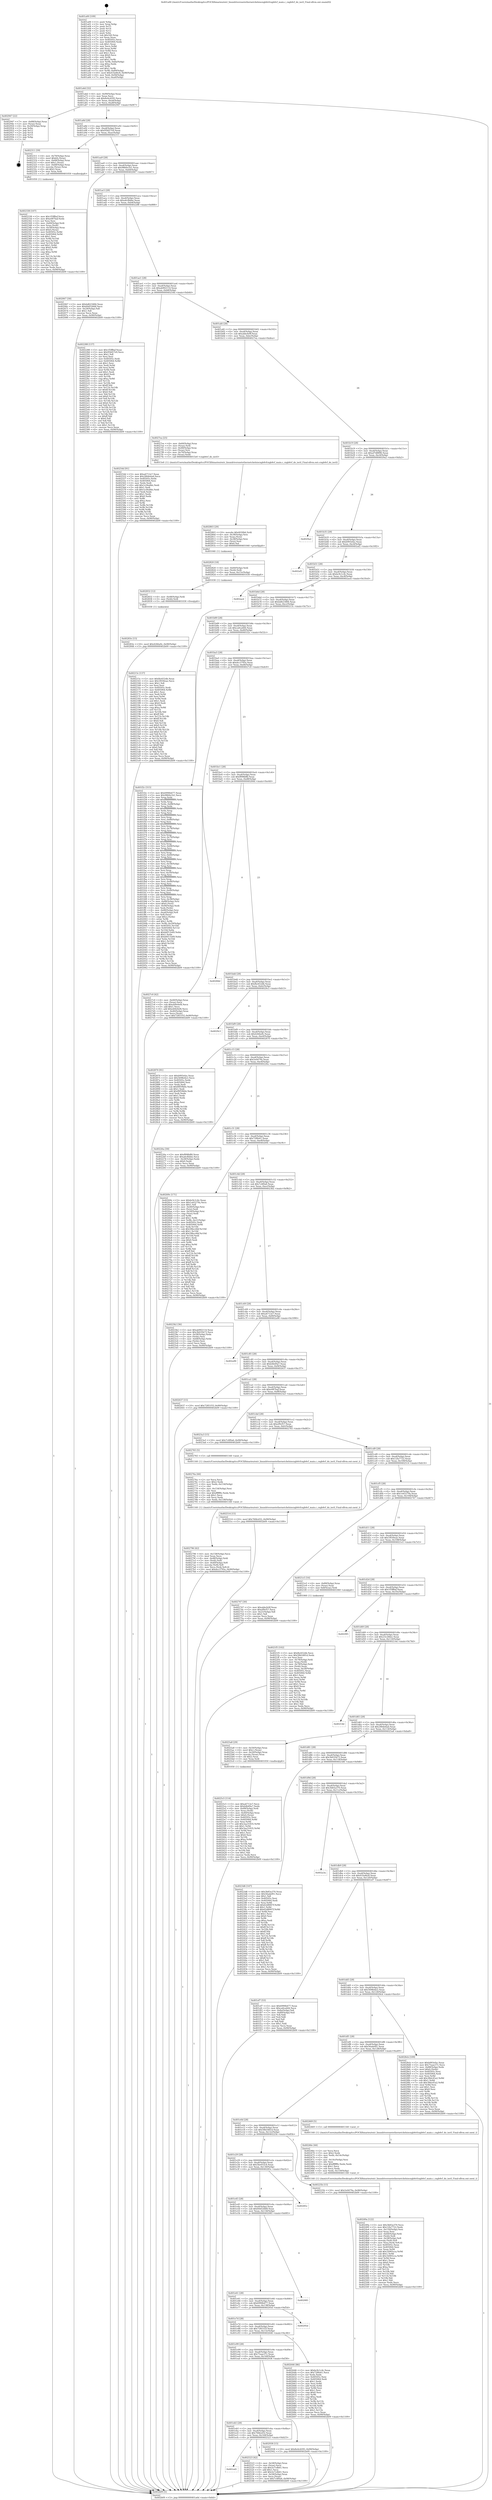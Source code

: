 digraph "0x401a00" {
  label = "0x401a00 (/mnt/c/Users/mathe/Desktop/tcc/POCII/binaries/extr_linuxdriversnetethernetchelsiocxgb4vfcxgb4vf_main.c_cxgb4vf_do_ioctl_Final-ollvm.out::main(0))"
  labelloc = "t"
  node[shape=record]

  Entry [label="",width=0.3,height=0.3,shape=circle,fillcolor=black,style=filled]
  "0x401a6d" [label="{
     0x401a6d [32]\l
     | [instrs]\l
     &nbsp;&nbsp;0x401a6d \<+6\>: mov -0x90(%rbp),%eax\l
     &nbsp;&nbsp;0x401a73 \<+2\>: mov %eax,%ecx\l
     &nbsp;&nbsp;0x401a75 \<+6\>: sub $0x8e4cd295,%ecx\l
     &nbsp;&nbsp;0x401a7b \<+6\>: mov %eax,-0xa4(%rbp)\l
     &nbsp;&nbsp;0x401a81 \<+6\>: mov %ecx,-0xa8(%rbp)\l
     &nbsp;&nbsp;0x401a87 \<+6\>: je 0000000000402947 \<main+0xf47\>\l
  }"]
  "0x402947" [label="{
     0x402947 [22]\l
     | [instrs]\l
     &nbsp;&nbsp;0x402947 \<+7\>: mov -0x88(%rbp),%rax\l
     &nbsp;&nbsp;0x40294e \<+2\>: mov (%rax),%eax\l
     &nbsp;&nbsp;0x402950 \<+4\>: lea -0x20(%rbp),%rsp\l
     &nbsp;&nbsp;0x402954 \<+1\>: pop %rbx\l
     &nbsp;&nbsp;0x402955 \<+2\>: pop %r12\l
     &nbsp;&nbsp;0x402957 \<+2\>: pop %r14\l
     &nbsp;&nbsp;0x402959 \<+2\>: pop %r15\l
     &nbsp;&nbsp;0x40295b \<+1\>: pop %rbp\l
     &nbsp;&nbsp;0x40295c \<+1\>: ret\l
  }"]
  "0x401a8d" [label="{
     0x401a8d [28]\l
     | [instrs]\l
     &nbsp;&nbsp;0x401a8d \<+5\>: jmp 0000000000401a92 \<main+0x92\>\l
     &nbsp;&nbsp;0x401a92 \<+6\>: mov -0xa4(%rbp),%eax\l
     &nbsp;&nbsp;0x401a98 \<+5\>: sub $0x95bf27e9,%eax\l
     &nbsp;&nbsp;0x401a9d \<+6\>: mov %eax,-0xac(%rbp)\l
     &nbsp;&nbsp;0x401aa3 \<+6\>: je 0000000000402311 \<main+0x911\>\l
  }"]
  Exit [label="",width=0.3,height=0.3,shape=circle,fillcolor=black,style=filled,peripheries=2]
  "0x402311" [label="{
     0x402311 [39]\l
     | [instrs]\l
     &nbsp;&nbsp;0x402311 \<+4\>: mov -0x70(%rbp),%rax\l
     &nbsp;&nbsp;0x402315 \<+6\>: movl $0x64,(%rax)\l
     &nbsp;&nbsp;0x40231b \<+4\>: mov -0x68(%rbp),%rax\l
     &nbsp;&nbsp;0x40231f \<+6\>: movl $0x1,(%rax)\l
     &nbsp;&nbsp;0x402325 \<+4\>: mov -0x68(%rbp),%rax\l
     &nbsp;&nbsp;0x402329 \<+3\>: movslq (%rax),%rax\l
     &nbsp;&nbsp;0x40232c \<+4\>: shl $0x2,%rax\l
     &nbsp;&nbsp;0x402330 \<+3\>: mov %rax,%rdi\l
     &nbsp;&nbsp;0x402333 \<+5\>: call 0000000000401050 \<malloc@plt\>\l
     | [calls]\l
     &nbsp;&nbsp;0x401050 \{1\} (unknown)\l
  }"]
  "0x401aa9" [label="{
     0x401aa9 [28]\l
     | [instrs]\l
     &nbsp;&nbsp;0x401aa9 \<+5\>: jmp 0000000000401aae \<main+0xae\>\l
     &nbsp;&nbsp;0x401aae \<+6\>: mov -0xa4(%rbp),%eax\l
     &nbsp;&nbsp;0x401ab4 \<+5\>: sub $0x9860e1b1,%eax\l
     &nbsp;&nbsp;0x401ab9 \<+6\>: mov %eax,-0xb0(%rbp)\l
     &nbsp;&nbsp;0x401abf \<+6\>: je 0000000000402067 \<main+0x667\>\l
  }"]
  "0x40283e" [label="{
     0x40283e [15]\l
     | [instrs]\l
     &nbsp;&nbsp;0x40283e \<+10\>: movl $0x4266a9c,-0x90(%rbp)\l
     &nbsp;&nbsp;0x402848 \<+5\>: jmp 0000000000402b09 \<main+0x1109\>\l
  }"]
  "0x402067" [label="{
     0x402067 [30]\l
     | [instrs]\l
     &nbsp;&nbsp;0x402067 \<+5\>: mov $0xbd623484,%eax\l
     &nbsp;&nbsp;0x40206c \<+5\>: mov $0x60d52668,%ecx\l
     &nbsp;&nbsp;0x402071 \<+3\>: mov -0x29(%rbp),%dl\l
     &nbsp;&nbsp;0x402074 \<+3\>: test $0x1,%dl\l
     &nbsp;&nbsp;0x402077 \<+3\>: cmovne %ecx,%eax\l
     &nbsp;&nbsp;0x40207a \<+6\>: mov %eax,-0x90(%rbp)\l
     &nbsp;&nbsp;0x402080 \<+5\>: jmp 0000000000402b09 \<main+0x1109\>\l
  }"]
  "0x401ac5" [label="{
     0x401ac5 [28]\l
     | [instrs]\l
     &nbsp;&nbsp;0x401ac5 \<+5\>: jmp 0000000000401aca \<main+0xca\>\l
     &nbsp;&nbsp;0x401aca \<+6\>: mov -0xa4(%rbp),%eax\l
     &nbsp;&nbsp;0x401ad0 \<+5\>: sub $0xa6cfbbbe,%eax\l
     &nbsp;&nbsp;0x401ad5 \<+6\>: mov %eax,-0xb4(%rbp)\l
     &nbsp;&nbsp;0x401adb \<+6\>: je 0000000000402288 \<main+0x888\>\l
  }"]
  "0x402832" [label="{
     0x402832 [12]\l
     | [instrs]\l
     &nbsp;&nbsp;0x402832 \<+4\>: mov -0x48(%rbp),%rdi\l
     &nbsp;&nbsp;0x402836 \<+3\>: mov (%rdi),%rdi\l
     &nbsp;&nbsp;0x402839 \<+5\>: call 0000000000401030 \<free@plt\>\l
     | [calls]\l
     &nbsp;&nbsp;0x401030 \{1\} (unknown)\l
  }"]
  "0x402288" [label="{
     0x402288 [137]\l
     | [instrs]\l
     &nbsp;&nbsp;0x402288 \<+5\>: mov $0x1f5ff8af,%eax\l
     &nbsp;&nbsp;0x40228d \<+5\>: mov $0x95bf27e9,%ecx\l
     &nbsp;&nbsp;0x402292 \<+2\>: mov $0x1,%dl\l
     &nbsp;&nbsp;0x402294 \<+2\>: xor %esi,%esi\l
     &nbsp;&nbsp;0x402296 \<+7\>: mov 0x40505c,%edi\l
     &nbsp;&nbsp;0x40229d \<+8\>: mov 0x405064,%r8d\l
     &nbsp;&nbsp;0x4022a5 \<+3\>: sub $0x1,%esi\l
     &nbsp;&nbsp;0x4022a8 \<+3\>: mov %edi,%r9d\l
     &nbsp;&nbsp;0x4022ab \<+3\>: add %esi,%r9d\l
     &nbsp;&nbsp;0x4022ae \<+4\>: imul %r9d,%edi\l
     &nbsp;&nbsp;0x4022b2 \<+3\>: and $0x1,%edi\l
     &nbsp;&nbsp;0x4022b5 \<+3\>: cmp $0x0,%edi\l
     &nbsp;&nbsp;0x4022b8 \<+4\>: sete %r10b\l
     &nbsp;&nbsp;0x4022bc \<+4\>: cmp $0xa,%r8d\l
     &nbsp;&nbsp;0x4022c0 \<+4\>: setl %r11b\l
     &nbsp;&nbsp;0x4022c4 \<+3\>: mov %r10b,%bl\l
     &nbsp;&nbsp;0x4022c7 \<+3\>: xor $0xff,%bl\l
     &nbsp;&nbsp;0x4022ca \<+3\>: mov %r11b,%r14b\l
     &nbsp;&nbsp;0x4022cd \<+4\>: xor $0xff,%r14b\l
     &nbsp;&nbsp;0x4022d1 \<+3\>: xor $0x0,%dl\l
     &nbsp;&nbsp;0x4022d4 \<+3\>: mov %bl,%r15b\l
     &nbsp;&nbsp;0x4022d7 \<+4\>: and $0x0,%r15b\l
     &nbsp;&nbsp;0x4022db \<+3\>: and %dl,%r10b\l
     &nbsp;&nbsp;0x4022de \<+3\>: mov %r14b,%r12b\l
     &nbsp;&nbsp;0x4022e1 \<+4\>: and $0x0,%r12b\l
     &nbsp;&nbsp;0x4022e5 \<+3\>: and %dl,%r11b\l
     &nbsp;&nbsp;0x4022e8 \<+3\>: or %r10b,%r15b\l
     &nbsp;&nbsp;0x4022eb \<+3\>: or %r11b,%r12b\l
     &nbsp;&nbsp;0x4022ee \<+3\>: xor %r12b,%r15b\l
     &nbsp;&nbsp;0x4022f1 \<+3\>: or %r14b,%bl\l
     &nbsp;&nbsp;0x4022f4 \<+3\>: xor $0xff,%bl\l
     &nbsp;&nbsp;0x4022f7 \<+3\>: or $0x0,%dl\l
     &nbsp;&nbsp;0x4022fa \<+2\>: and %dl,%bl\l
     &nbsp;&nbsp;0x4022fc \<+3\>: or %bl,%r15b\l
     &nbsp;&nbsp;0x4022ff \<+4\>: test $0x1,%r15b\l
     &nbsp;&nbsp;0x402303 \<+3\>: cmovne %ecx,%eax\l
     &nbsp;&nbsp;0x402306 \<+6\>: mov %eax,-0x90(%rbp)\l
     &nbsp;&nbsp;0x40230c \<+5\>: jmp 0000000000402b09 \<main+0x1109\>\l
  }"]
  "0x401ae1" [label="{
     0x401ae1 [28]\l
     | [instrs]\l
     &nbsp;&nbsp;0x401ae1 \<+5\>: jmp 0000000000401ae6 \<main+0xe6\>\l
     &nbsp;&nbsp;0x401ae6 \<+6\>: mov -0xa4(%rbp),%eax\l
     &nbsp;&nbsp;0x401aec \<+5\>: sub $0xab902114,%eax\l
     &nbsp;&nbsp;0x401af1 \<+6\>: mov %eax,-0xb8(%rbp)\l
     &nbsp;&nbsp;0x401af7 \<+6\>: je 000000000040254d \<main+0xb4d\>\l
  }"]
  "0x402820" [label="{
     0x402820 [18]\l
     | [instrs]\l
     &nbsp;&nbsp;0x402820 \<+4\>: mov -0x60(%rbp),%rdi\l
     &nbsp;&nbsp;0x402824 \<+3\>: mov (%rdi),%rdi\l
     &nbsp;&nbsp;0x402827 \<+6\>: mov %eax,-0x15c(%rbp)\l
     &nbsp;&nbsp;0x40282d \<+5\>: call 0000000000401030 \<free@plt\>\l
     | [calls]\l
     &nbsp;&nbsp;0x401030 \{1\} (unknown)\l
  }"]
  "0x40254d" [label="{
     0x40254d [91]\l
     | [instrs]\l
     &nbsp;&nbsp;0x40254d \<+5\>: mov $0xa6712e7,%eax\l
     &nbsp;&nbsp;0x402552 \<+5\>: mov $0x280de6ad,%ecx\l
     &nbsp;&nbsp;0x402557 \<+7\>: mov 0x40505c,%edx\l
     &nbsp;&nbsp;0x40255e \<+7\>: mov 0x405064,%esi\l
     &nbsp;&nbsp;0x402565 \<+2\>: mov %edx,%edi\l
     &nbsp;&nbsp;0x402567 \<+6\>: add $0x1e36a8dc,%edi\l
     &nbsp;&nbsp;0x40256d \<+3\>: sub $0x1,%edi\l
     &nbsp;&nbsp;0x402570 \<+6\>: sub $0x1e36a8dc,%edi\l
     &nbsp;&nbsp;0x402576 \<+3\>: imul %edi,%edx\l
     &nbsp;&nbsp;0x402579 \<+3\>: and $0x1,%edx\l
     &nbsp;&nbsp;0x40257c \<+3\>: cmp $0x0,%edx\l
     &nbsp;&nbsp;0x40257f \<+4\>: sete %r8b\l
     &nbsp;&nbsp;0x402583 \<+3\>: cmp $0xa,%esi\l
     &nbsp;&nbsp;0x402586 \<+4\>: setl %r9b\l
     &nbsp;&nbsp;0x40258a \<+3\>: mov %r8b,%r10b\l
     &nbsp;&nbsp;0x40258d \<+3\>: and %r9b,%r10b\l
     &nbsp;&nbsp;0x402590 \<+3\>: xor %r9b,%r8b\l
     &nbsp;&nbsp;0x402593 \<+3\>: or %r8b,%r10b\l
     &nbsp;&nbsp;0x402596 \<+4\>: test $0x1,%r10b\l
     &nbsp;&nbsp;0x40259a \<+3\>: cmovne %ecx,%eax\l
     &nbsp;&nbsp;0x40259d \<+6\>: mov %eax,-0x90(%rbp)\l
     &nbsp;&nbsp;0x4025a3 \<+5\>: jmp 0000000000402b09 \<main+0x1109\>\l
  }"]
  "0x401afd" [label="{
     0x401afd [28]\l
     | [instrs]\l
     &nbsp;&nbsp;0x401afd \<+5\>: jmp 0000000000401b02 \<main+0x102\>\l
     &nbsp;&nbsp;0x401b02 \<+6\>: mov -0xa4(%rbp),%eax\l
     &nbsp;&nbsp;0x401b08 \<+5\>: sub $0xabbcfe9f,%eax\l
     &nbsp;&nbsp;0x401b0d \<+6\>: mov %eax,-0xbc(%rbp)\l
     &nbsp;&nbsp;0x401b13 \<+6\>: je 00000000004027ea \<main+0xdea\>\l
  }"]
  "0x402803" [label="{
     0x402803 [29]\l
     | [instrs]\l
     &nbsp;&nbsp;0x402803 \<+10\>: movabs $0x4030b6,%rdi\l
     &nbsp;&nbsp;0x40280d \<+4\>: mov -0x38(%rbp),%rsi\l
     &nbsp;&nbsp;0x402811 \<+2\>: mov %eax,(%rsi)\l
     &nbsp;&nbsp;0x402813 \<+4\>: mov -0x38(%rbp),%rsi\l
     &nbsp;&nbsp;0x402817 \<+2\>: mov (%rsi),%esi\l
     &nbsp;&nbsp;0x402819 \<+2\>: mov $0x0,%al\l
     &nbsp;&nbsp;0x40281b \<+5\>: call 0000000000401040 \<printf@plt\>\l
     | [calls]\l
     &nbsp;&nbsp;0x401040 \{1\} (unknown)\l
  }"]
  "0x4027ea" [label="{
     0x4027ea [25]\l
     | [instrs]\l
     &nbsp;&nbsp;0x4027ea \<+4\>: mov -0x60(%rbp),%rax\l
     &nbsp;&nbsp;0x4027ee \<+3\>: mov (%rax),%rdi\l
     &nbsp;&nbsp;0x4027f1 \<+4\>: mov -0x48(%rbp),%rax\l
     &nbsp;&nbsp;0x4027f5 \<+3\>: mov (%rax),%rsi\l
     &nbsp;&nbsp;0x4027f8 \<+4\>: mov -0x70(%rbp),%rax\l
     &nbsp;&nbsp;0x4027fc \<+2\>: mov (%rax),%edx\l
     &nbsp;&nbsp;0x4027fe \<+5\>: call 00000000004015e0 \<cxgb4vf_do_ioctl\>\l
     | [calls]\l
     &nbsp;&nbsp;0x4015e0 \{1\} (/mnt/c/Users/mathe/Desktop/tcc/POCII/binaries/extr_linuxdriversnetethernetchelsiocxgb4vfcxgb4vf_main.c_cxgb4vf_do_ioctl_Final-ollvm.out::cxgb4vf_do_ioctl)\l
  }"]
  "0x401b19" [label="{
     0x401b19 [28]\l
     | [instrs]\l
     &nbsp;&nbsp;0x401b19 \<+5\>: jmp 0000000000401b1e \<main+0x11e\>\l
     &nbsp;&nbsp;0x401b1e \<+6\>: mov -0xa4(%rbp),%eax\l
     &nbsp;&nbsp;0x401b24 \<+5\>: sub $0xaf7d8896,%eax\l
     &nbsp;&nbsp;0x401b29 \<+6\>: mov %eax,-0xc0(%rbp)\l
     &nbsp;&nbsp;0x401b2f \<+6\>: je 00000000004029a2 \<main+0xfa2\>\l
  }"]
  "0x402796" [label="{
     0x402796 [42]\l
     | [instrs]\l
     &nbsp;&nbsp;0x402796 \<+6\>: mov -0x158(%rbp),%ecx\l
     &nbsp;&nbsp;0x40279c \<+3\>: imul %eax,%ecx\l
     &nbsp;&nbsp;0x40279f \<+4\>: mov -0x48(%rbp),%rdi\l
     &nbsp;&nbsp;0x4027a3 \<+3\>: mov (%rdi),%rdi\l
     &nbsp;&nbsp;0x4027a6 \<+4\>: mov -0x40(%rbp),%r8\l
     &nbsp;&nbsp;0x4027aa \<+3\>: movslq (%r8),%r8\l
     &nbsp;&nbsp;0x4027ad \<+4\>: mov %ecx,(%rdi,%r8,4)\l
     &nbsp;&nbsp;0x4027b1 \<+10\>: movl $0xdcc3795e,-0x90(%rbp)\l
     &nbsp;&nbsp;0x4027bb \<+5\>: jmp 0000000000402b09 \<main+0x1109\>\l
  }"]
  "0x4029a2" [label="{
     0x4029a2\l
  }", style=dashed]
  "0x401b35" [label="{
     0x401b35 [28]\l
     | [instrs]\l
     &nbsp;&nbsp;0x401b35 \<+5\>: jmp 0000000000401b3a \<main+0x13a\>\l
     &nbsp;&nbsp;0x401b3a \<+6\>: mov -0xa4(%rbp),%eax\l
     &nbsp;&nbsp;0x401b40 \<+5\>: sub $0xb993efac,%eax\l
     &nbsp;&nbsp;0x401b45 \<+6\>: mov %eax,-0xc4(%rbp)\l
     &nbsp;&nbsp;0x401b4b \<+6\>: je 0000000000402af2 \<main+0x10f2\>\l
  }"]
  "0x40276a" [label="{
     0x40276a [44]\l
     | [instrs]\l
     &nbsp;&nbsp;0x40276a \<+2\>: xor %ecx,%ecx\l
     &nbsp;&nbsp;0x40276c \<+5\>: mov $0x2,%edx\l
     &nbsp;&nbsp;0x402771 \<+6\>: mov %edx,-0x154(%rbp)\l
     &nbsp;&nbsp;0x402777 \<+1\>: cltd\l
     &nbsp;&nbsp;0x402778 \<+6\>: mov -0x154(%rbp),%esi\l
     &nbsp;&nbsp;0x40277e \<+2\>: idiv %esi\l
     &nbsp;&nbsp;0x402780 \<+6\>: imul $0xfffffffe,%edx,%edx\l
     &nbsp;&nbsp;0x402786 \<+3\>: sub $0x1,%ecx\l
     &nbsp;&nbsp;0x402789 \<+2\>: sub %ecx,%edx\l
     &nbsp;&nbsp;0x40278b \<+6\>: mov %edx,-0x158(%rbp)\l
     &nbsp;&nbsp;0x402791 \<+5\>: call 0000000000401160 \<next_i\>\l
     | [calls]\l
     &nbsp;&nbsp;0x401160 \{1\} (/mnt/c/Users/mathe/Desktop/tcc/POCII/binaries/extr_linuxdriversnetethernetchelsiocxgb4vfcxgb4vf_main.c_cxgb4vf_do_ioctl_Final-ollvm.out::next_i)\l
  }"]
  "0x402af2" [label="{
     0x402af2\l
  }", style=dashed]
  "0x401b51" [label="{
     0x401b51 [28]\l
     | [instrs]\l
     &nbsp;&nbsp;0x401b51 \<+5\>: jmp 0000000000401b56 \<main+0x156\>\l
     &nbsp;&nbsp;0x401b56 \<+6\>: mov -0xa4(%rbp),%eax\l
     &nbsp;&nbsp;0x401b5c \<+5\>: sub $0xbc9c1c4c,%eax\l
     &nbsp;&nbsp;0x401b61 \<+6\>: mov %eax,-0xc8(%rbp)\l
     &nbsp;&nbsp;0x401b67 \<+6\>: je 0000000000402acd \<main+0x10cd\>\l
  }"]
  "0x4025c5" [label="{
     0x4025c5 [114]\l
     | [instrs]\l
     &nbsp;&nbsp;0x4025c5 \<+5\>: mov $0xa6712e7,%ecx\l
     &nbsp;&nbsp;0x4025ca \<+5\>: mov $0xb4b49a7,%edx\l
     &nbsp;&nbsp;0x4025cf \<+4\>: mov -0x48(%rbp),%rdi\l
     &nbsp;&nbsp;0x4025d3 \<+3\>: mov %rax,(%rdi)\l
     &nbsp;&nbsp;0x4025d6 \<+4\>: mov -0x40(%rbp),%rax\l
     &nbsp;&nbsp;0x4025da \<+6\>: movl $0x0,(%rax)\l
     &nbsp;&nbsp;0x4025e0 \<+7\>: mov 0x40505c,%esi\l
     &nbsp;&nbsp;0x4025e7 \<+8\>: mov 0x405064,%r8d\l
     &nbsp;&nbsp;0x4025ef \<+3\>: mov %esi,%r9d\l
     &nbsp;&nbsp;0x4025f2 \<+7\>: add $0x3aa31835,%r9d\l
     &nbsp;&nbsp;0x4025f9 \<+4\>: sub $0x1,%r9d\l
     &nbsp;&nbsp;0x4025fd \<+7\>: sub $0x3aa31835,%r9d\l
     &nbsp;&nbsp;0x402604 \<+4\>: imul %r9d,%esi\l
     &nbsp;&nbsp;0x402608 \<+3\>: and $0x1,%esi\l
     &nbsp;&nbsp;0x40260b \<+3\>: cmp $0x0,%esi\l
     &nbsp;&nbsp;0x40260e \<+4\>: sete %r10b\l
     &nbsp;&nbsp;0x402612 \<+4\>: cmp $0xa,%r8d\l
     &nbsp;&nbsp;0x402616 \<+4\>: setl %r11b\l
     &nbsp;&nbsp;0x40261a \<+3\>: mov %r10b,%bl\l
     &nbsp;&nbsp;0x40261d \<+3\>: and %r11b,%bl\l
     &nbsp;&nbsp;0x402620 \<+3\>: xor %r11b,%r10b\l
     &nbsp;&nbsp;0x402623 \<+3\>: or %r10b,%bl\l
     &nbsp;&nbsp;0x402626 \<+3\>: test $0x1,%bl\l
     &nbsp;&nbsp;0x402629 \<+3\>: cmovne %edx,%ecx\l
     &nbsp;&nbsp;0x40262c \<+6\>: mov %ecx,-0x90(%rbp)\l
     &nbsp;&nbsp;0x402632 \<+5\>: jmp 0000000000402b09 \<main+0x1109\>\l
  }"]
  "0x402acd" [label="{
     0x402acd\l
  }", style=dashed]
  "0x401b6d" [label="{
     0x401b6d [28]\l
     | [instrs]\l
     &nbsp;&nbsp;0x401b6d \<+5\>: jmp 0000000000401b72 \<main+0x172\>\l
     &nbsp;&nbsp;0x401b72 \<+6\>: mov -0xa4(%rbp),%eax\l
     &nbsp;&nbsp;0x401b78 \<+5\>: sub $0xbd623484,%eax\l
     &nbsp;&nbsp;0x401b7d \<+6\>: mov %eax,-0xcc(%rbp)\l
     &nbsp;&nbsp;0x401b83 \<+6\>: je 000000000040215c \<main+0x75c\>\l
  }"]
  "0x401ed1" [label="{
     0x401ed1\l
  }", style=dashed]
  "0x40215c" [label="{
     0x40215c [137]\l
     | [instrs]\l
     &nbsp;&nbsp;0x40215c \<+5\>: mov $0xfbc652db,%eax\l
     &nbsp;&nbsp;0x402161 \<+5\>: mov $0x1f030eae,%ecx\l
     &nbsp;&nbsp;0x402166 \<+2\>: mov $0x1,%dl\l
     &nbsp;&nbsp;0x402168 \<+2\>: xor %esi,%esi\l
     &nbsp;&nbsp;0x40216a \<+7\>: mov 0x40505c,%edi\l
     &nbsp;&nbsp;0x402171 \<+8\>: mov 0x405064,%r8d\l
     &nbsp;&nbsp;0x402179 \<+3\>: sub $0x1,%esi\l
     &nbsp;&nbsp;0x40217c \<+3\>: mov %edi,%r9d\l
     &nbsp;&nbsp;0x40217f \<+3\>: add %esi,%r9d\l
     &nbsp;&nbsp;0x402182 \<+4\>: imul %r9d,%edi\l
     &nbsp;&nbsp;0x402186 \<+3\>: and $0x1,%edi\l
     &nbsp;&nbsp;0x402189 \<+3\>: cmp $0x0,%edi\l
     &nbsp;&nbsp;0x40218c \<+4\>: sete %r10b\l
     &nbsp;&nbsp;0x402190 \<+4\>: cmp $0xa,%r8d\l
     &nbsp;&nbsp;0x402194 \<+4\>: setl %r11b\l
     &nbsp;&nbsp;0x402198 \<+3\>: mov %r10b,%bl\l
     &nbsp;&nbsp;0x40219b \<+3\>: xor $0xff,%bl\l
     &nbsp;&nbsp;0x40219e \<+3\>: mov %r11b,%r14b\l
     &nbsp;&nbsp;0x4021a1 \<+4\>: xor $0xff,%r14b\l
     &nbsp;&nbsp;0x4021a5 \<+3\>: xor $0x0,%dl\l
     &nbsp;&nbsp;0x4021a8 \<+3\>: mov %bl,%r15b\l
     &nbsp;&nbsp;0x4021ab \<+4\>: and $0x0,%r15b\l
     &nbsp;&nbsp;0x4021af \<+3\>: and %dl,%r10b\l
     &nbsp;&nbsp;0x4021b2 \<+3\>: mov %r14b,%r12b\l
     &nbsp;&nbsp;0x4021b5 \<+4\>: and $0x0,%r12b\l
     &nbsp;&nbsp;0x4021b9 \<+3\>: and %dl,%r11b\l
     &nbsp;&nbsp;0x4021bc \<+3\>: or %r10b,%r15b\l
     &nbsp;&nbsp;0x4021bf \<+3\>: or %r11b,%r12b\l
     &nbsp;&nbsp;0x4021c2 \<+3\>: xor %r12b,%r15b\l
     &nbsp;&nbsp;0x4021c5 \<+3\>: or %r14b,%bl\l
     &nbsp;&nbsp;0x4021c8 \<+3\>: xor $0xff,%bl\l
     &nbsp;&nbsp;0x4021cb \<+3\>: or $0x0,%dl\l
     &nbsp;&nbsp;0x4021ce \<+2\>: and %dl,%bl\l
     &nbsp;&nbsp;0x4021d0 \<+3\>: or %bl,%r15b\l
     &nbsp;&nbsp;0x4021d3 \<+4\>: test $0x1,%r15b\l
     &nbsp;&nbsp;0x4021d7 \<+3\>: cmovne %ecx,%eax\l
     &nbsp;&nbsp;0x4021da \<+6\>: mov %eax,-0x90(%rbp)\l
     &nbsp;&nbsp;0x4021e0 \<+5\>: jmp 0000000000402b09 \<main+0x1109\>\l
  }"]
  "0x401b89" [label="{
     0x401b89 [28]\l
     | [instrs]\l
     &nbsp;&nbsp;0x401b89 \<+5\>: jmp 0000000000401b8e \<main+0x18e\>\l
     &nbsp;&nbsp;0x401b8e \<+6\>: mov -0xa4(%rbp),%eax\l
     &nbsp;&nbsp;0x401b94 \<+5\>: sub $0xca0ca444,%eax\l
     &nbsp;&nbsp;0x401b99 \<+6\>: mov %eax,-0xd0(%rbp)\l
     &nbsp;&nbsp;0x401b9f \<+6\>: je 0000000000401f2c \<main+0x52c\>\l
  }"]
  "0x402523" [label="{
     0x402523 [42]\l
     | [instrs]\l
     &nbsp;&nbsp;0x402523 \<+4\>: mov -0x58(%rbp),%rax\l
     &nbsp;&nbsp;0x402527 \<+2\>: mov (%rax),%ecx\l
     &nbsp;&nbsp;0x402529 \<+6\>: sub $0x5e7cdb61,%ecx\l
     &nbsp;&nbsp;0x40252f \<+3\>: add $0x1,%ecx\l
     &nbsp;&nbsp;0x402532 \<+6\>: add $0x5e7cdb61,%ecx\l
     &nbsp;&nbsp;0x402538 \<+4\>: mov -0x58(%rbp),%rax\l
     &nbsp;&nbsp;0x40253c \<+2\>: mov %ecx,(%rax)\l
     &nbsp;&nbsp;0x40253e \<+10\>: movl $0x7c4f0a6,-0x90(%rbp)\l
     &nbsp;&nbsp;0x402548 \<+5\>: jmp 0000000000402b09 \<main+0x1109\>\l
  }"]
  "0x401f2c" [label="{
     0x401f2c [315]\l
     | [instrs]\l
     &nbsp;&nbsp;0x401f2c \<+5\>: mov $0x6990b477,%eax\l
     &nbsp;&nbsp;0x401f31 \<+5\>: mov $0x9860e1b1,%ecx\l
     &nbsp;&nbsp;0x401f36 \<+3\>: mov %rsp,%rdx\l
     &nbsp;&nbsp;0x401f39 \<+4\>: add $0xfffffffffffffff0,%rdx\l
     &nbsp;&nbsp;0x401f3d \<+3\>: mov %rdx,%rsp\l
     &nbsp;&nbsp;0x401f40 \<+7\>: mov %rdx,-0x88(%rbp)\l
     &nbsp;&nbsp;0x401f47 \<+3\>: mov %rsp,%rdx\l
     &nbsp;&nbsp;0x401f4a \<+4\>: add $0xfffffffffffffff0,%rdx\l
     &nbsp;&nbsp;0x401f4e \<+3\>: mov %rdx,%rsp\l
     &nbsp;&nbsp;0x401f51 \<+3\>: mov %rsp,%rsi\l
     &nbsp;&nbsp;0x401f54 \<+4\>: add $0xfffffffffffffff0,%rsi\l
     &nbsp;&nbsp;0x401f58 \<+3\>: mov %rsi,%rsp\l
     &nbsp;&nbsp;0x401f5b \<+4\>: mov %rsi,-0x80(%rbp)\l
     &nbsp;&nbsp;0x401f5f \<+3\>: mov %rsp,%rsi\l
     &nbsp;&nbsp;0x401f62 \<+4\>: add $0xfffffffffffffff0,%rsi\l
     &nbsp;&nbsp;0x401f66 \<+3\>: mov %rsi,%rsp\l
     &nbsp;&nbsp;0x401f69 \<+4\>: mov %rsi,-0x78(%rbp)\l
     &nbsp;&nbsp;0x401f6d \<+3\>: mov %rsp,%rsi\l
     &nbsp;&nbsp;0x401f70 \<+4\>: add $0xfffffffffffffff0,%rsi\l
     &nbsp;&nbsp;0x401f74 \<+3\>: mov %rsi,%rsp\l
     &nbsp;&nbsp;0x401f77 \<+4\>: mov %rsi,-0x70(%rbp)\l
     &nbsp;&nbsp;0x401f7b \<+3\>: mov %rsp,%rsi\l
     &nbsp;&nbsp;0x401f7e \<+4\>: add $0xfffffffffffffff0,%rsi\l
     &nbsp;&nbsp;0x401f82 \<+3\>: mov %rsi,%rsp\l
     &nbsp;&nbsp;0x401f85 \<+4\>: mov %rsi,-0x68(%rbp)\l
     &nbsp;&nbsp;0x401f89 \<+3\>: mov %rsp,%rsi\l
     &nbsp;&nbsp;0x401f8c \<+4\>: add $0xfffffffffffffff0,%rsi\l
     &nbsp;&nbsp;0x401f90 \<+3\>: mov %rsi,%rsp\l
     &nbsp;&nbsp;0x401f93 \<+4\>: mov %rsi,-0x60(%rbp)\l
     &nbsp;&nbsp;0x401f97 \<+3\>: mov %rsp,%rsi\l
     &nbsp;&nbsp;0x401f9a \<+4\>: add $0xfffffffffffffff0,%rsi\l
     &nbsp;&nbsp;0x401f9e \<+3\>: mov %rsi,%rsp\l
     &nbsp;&nbsp;0x401fa1 \<+4\>: mov %rsi,-0x58(%rbp)\l
     &nbsp;&nbsp;0x401fa5 \<+3\>: mov %rsp,%rsi\l
     &nbsp;&nbsp;0x401fa8 \<+4\>: add $0xfffffffffffffff0,%rsi\l
     &nbsp;&nbsp;0x401fac \<+3\>: mov %rsi,%rsp\l
     &nbsp;&nbsp;0x401faf \<+4\>: mov %rsi,-0x50(%rbp)\l
     &nbsp;&nbsp;0x401fb3 \<+3\>: mov %rsp,%rsi\l
     &nbsp;&nbsp;0x401fb6 \<+4\>: add $0xfffffffffffffff0,%rsi\l
     &nbsp;&nbsp;0x401fba \<+3\>: mov %rsi,%rsp\l
     &nbsp;&nbsp;0x401fbd \<+4\>: mov %rsi,-0x48(%rbp)\l
     &nbsp;&nbsp;0x401fc1 \<+3\>: mov %rsp,%rsi\l
     &nbsp;&nbsp;0x401fc4 \<+4\>: add $0xfffffffffffffff0,%rsi\l
     &nbsp;&nbsp;0x401fc8 \<+3\>: mov %rsi,%rsp\l
     &nbsp;&nbsp;0x401fcb \<+4\>: mov %rsi,-0x40(%rbp)\l
     &nbsp;&nbsp;0x401fcf \<+3\>: mov %rsp,%rsi\l
     &nbsp;&nbsp;0x401fd2 \<+4\>: add $0xfffffffffffffff0,%rsi\l
     &nbsp;&nbsp;0x401fd6 \<+3\>: mov %rsi,%rsp\l
     &nbsp;&nbsp;0x401fd9 \<+4\>: mov %rsi,-0x38(%rbp)\l
     &nbsp;&nbsp;0x401fdd \<+7\>: mov -0x88(%rbp),%rsi\l
     &nbsp;&nbsp;0x401fe4 \<+6\>: movl $0x0,(%rsi)\l
     &nbsp;&nbsp;0x401fea \<+6\>: mov -0x94(%rbp),%edi\l
     &nbsp;&nbsp;0x401ff0 \<+2\>: mov %edi,(%rdx)\l
     &nbsp;&nbsp;0x401ff2 \<+4\>: mov -0x80(%rbp),%rsi\l
     &nbsp;&nbsp;0x401ff6 \<+7\>: mov -0xa0(%rbp),%r8\l
     &nbsp;&nbsp;0x401ffd \<+3\>: mov %r8,(%rsi)\l
     &nbsp;&nbsp;0x402000 \<+3\>: cmpl $0x2,(%rdx)\l
     &nbsp;&nbsp;0x402003 \<+4\>: setne %r9b\l
     &nbsp;&nbsp;0x402007 \<+4\>: and $0x1,%r9b\l
     &nbsp;&nbsp;0x40200b \<+4\>: mov %r9b,-0x29(%rbp)\l
     &nbsp;&nbsp;0x40200f \<+8\>: mov 0x40505c,%r10d\l
     &nbsp;&nbsp;0x402017 \<+8\>: mov 0x405064,%r11d\l
     &nbsp;&nbsp;0x40201f \<+3\>: mov %r10d,%ebx\l
     &nbsp;&nbsp;0x402022 \<+6\>: sub $0xb6f11b49,%ebx\l
     &nbsp;&nbsp;0x402028 \<+3\>: sub $0x1,%ebx\l
     &nbsp;&nbsp;0x40202b \<+6\>: add $0xb6f11b49,%ebx\l
     &nbsp;&nbsp;0x402031 \<+4\>: imul %ebx,%r10d\l
     &nbsp;&nbsp;0x402035 \<+4\>: and $0x1,%r10d\l
     &nbsp;&nbsp;0x402039 \<+4\>: cmp $0x0,%r10d\l
     &nbsp;&nbsp;0x40203d \<+4\>: sete %r9b\l
     &nbsp;&nbsp;0x402041 \<+4\>: cmp $0xa,%r11d\l
     &nbsp;&nbsp;0x402045 \<+4\>: setl %r14b\l
     &nbsp;&nbsp;0x402049 \<+3\>: mov %r9b,%r15b\l
     &nbsp;&nbsp;0x40204c \<+3\>: and %r14b,%r15b\l
     &nbsp;&nbsp;0x40204f \<+3\>: xor %r14b,%r9b\l
     &nbsp;&nbsp;0x402052 \<+3\>: or %r9b,%r15b\l
     &nbsp;&nbsp;0x402055 \<+4\>: test $0x1,%r15b\l
     &nbsp;&nbsp;0x402059 \<+3\>: cmovne %ecx,%eax\l
     &nbsp;&nbsp;0x40205c \<+6\>: mov %eax,-0x90(%rbp)\l
     &nbsp;&nbsp;0x402062 \<+5\>: jmp 0000000000402b09 \<main+0x1109\>\l
  }"]
  "0x401ba5" [label="{
     0x401ba5 [28]\l
     | [instrs]\l
     &nbsp;&nbsp;0x401ba5 \<+5\>: jmp 0000000000401baa \<main+0x1aa\>\l
     &nbsp;&nbsp;0x401baa \<+6\>: mov -0xa4(%rbp),%eax\l
     &nbsp;&nbsp;0x401bb0 \<+5\>: sub $0xdcc3795e,%eax\l
     &nbsp;&nbsp;0x401bb5 \<+6\>: mov %eax,-0xd4(%rbp)\l
     &nbsp;&nbsp;0x401bbb \<+6\>: je 00000000004027c0 \<main+0xdc0\>\l
  }"]
  "0x401eb5" [label="{
     0x401eb5 [28]\l
     | [instrs]\l
     &nbsp;&nbsp;0x401eb5 \<+5\>: jmp 0000000000401eba \<main+0x4ba\>\l
     &nbsp;&nbsp;0x401eba \<+6\>: mov -0xa4(%rbp),%eax\l
     &nbsp;&nbsp;0x401ec0 \<+5\>: sub $0x76fdcd32,%eax\l
     &nbsp;&nbsp;0x401ec5 \<+6\>: mov %eax,-0x144(%rbp)\l
     &nbsp;&nbsp;0x401ecb \<+6\>: je 0000000000402523 \<main+0xb23\>\l
  }"]
  "0x4027c0" [label="{
     0x4027c0 [42]\l
     | [instrs]\l
     &nbsp;&nbsp;0x4027c0 \<+4\>: mov -0x40(%rbp),%rax\l
     &nbsp;&nbsp;0x4027c4 \<+2\>: mov (%rax),%ecx\l
     &nbsp;&nbsp;0x4027c6 \<+6\>: sub $0xeb9e0ef4,%ecx\l
     &nbsp;&nbsp;0x4027cc \<+3\>: add $0x1,%ecx\l
     &nbsp;&nbsp;0x4027cf \<+6\>: add $0xeb9e0ef4,%ecx\l
     &nbsp;&nbsp;0x4027d5 \<+4\>: mov -0x40(%rbp),%rax\l
     &nbsp;&nbsp;0x4027d9 \<+2\>: mov %ecx,(%rax)\l
     &nbsp;&nbsp;0x4027db \<+10\>: movl $0x72851f1f,-0x90(%rbp)\l
     &nbsp;&nbsp;0x4027e5 \<+5\>: jmp 0000000000402b09 \<main+0x1109\>\l
  }"]
  "0x401bc1" [label="{
     0x401bc1 [28]\l
     | [instrs]\l
     &nbsp;&nbsp;0x401bc1 \<+5\>: jmp 0000000000401bc6 \<main+0x1c6\>\l
     &nbsp;&nbsp;0x401bc6 \<+6\>: mov -0xa4(%rbp),%eax\l
     &nbsp;&nbsp;0x401bcc \<+5\>: sub $0xf898bffd,%eax\l
     &nbsp;&nbsp;0x401bd1 \<+6\>: mov %eax,-0xd8(%rbp)\l
     &nbsp;&nbsp;0x401bd7 \<+6\>: je 000000000040284d \<main+0xe4d\>\l
  }"]
  "0x402938" [label="{
     0x402938 [15]\l
     | [instrs]\l
     &nbsp;&nbsp;0x402938 \<+10\>: movl $0x8e4cd295,-0x90(%rbp)\l
     &nbsp;&nbsp;0x402942 \<+5\>: jmp 0000000000402b09 \<main+0x1109\>\l
  }"]
  "0x40284d" [label="{
     0x40284d\l
  }", style=dashed]
  "0x401bdd" [label="{
     0x401bdd [28]\l
     | [instrs]\l
     &nbsp;&nbsp;0x401bdd \<+5\>: jmp 0000000000401be2 \<main+0x1e2\>\l
     &nbsp;&nbsp;0x401be2 \<+6\>: mov -0xa4(%rbp),%eax\l
     &nbsp;&nbsp;0x401be8 \<+5\>: sub $0xfbc652db,%eax\l
     &nbsp;&nbsp;0x401bed \<+6\>: mov %eax,-0xdc(%rbp)\l
     &nbsp;&nbsp;0x401bf3 \<+6\>: je 00000000004029c3 \<main+0xfc3\>\l
  }"]
  "0x401e99" [label="{
     0x401e99 [28]\l
     | [instrs]\l
     &nbsp;&nbsp;0x401e99 \<+5\>: jmp 0000000000401e9e \<main+0x49e\>\l
     &nbsp;&nbsp;0x401e9e \<+6\>: mov -0xa4(%rbp),%eax\l
     &nbsp;&nbsp;0x401ea4 \<+5\>: sub $0x75aae37c,%eax\l
     &nbsp;&nbsp;0x401ea9 \<+6\>: mov %eax,-0x140(%rbp)\l
     &nbsp;&nbsp;0x401eaf \<+6\>: je 0000000000402938 \<main+0xf38\>\l
  }"]
  "0x4029c3" [label="{
     0x4029c3\l
  }", style=dashed]
  "0x401bf9" [label="{
     0x401bf9 [28]\l
     | [instrs]\l
     &nbsp;&nbsp;0x401bf9 \<+5\>: jmp 0000000000401bfe \<main+0x1fe\>\l
     &nbsp;&nbsp;0x401bfe \<+6\>: mov -0xa4(%rbp),%eax\l
     &nbsp;&nbsp;0x401c04 \<+5\>: sub $0x4266a9c,%eax\l
     &nbsp;&nbsp;0x401c09 \<+6\>: mov %eax,-0xe0(%rbp)\l
     &nbsp;&nbsp;0x401c0f \<+6\>: je 0000000000402870 \<main+0xe70\>\l
  }"]
  "0x402646" [label="{
     0x402646 [86]\l
     | [instrs]\l
     &nbsp;&nbsp;0x402646 \<+5\>: mov $0xbc9c1c4c,%eax\l
     &nbsp;&nbsp;0x40264b \<+5\>: mov $0x728fe61,%ecx\l
     &nbsp;&nbsp;0x402650 \<+2\>: xor %edx,%edx\l
     &nbsp;&nbsp;0x402652 \<+7\>: mov 0x40505c,%esi\l
     &nbsp;&nbsp;0x402659 \<+7\>: mov 0x405064,%edi\l
     &nbsp;&nbsp;0x402660 \<+3\>: sub $0x1,%edx\l
     &nbsp;&nbsp;0x402663 \<+3\>: mov %esi,%r8d\l
     &nbsp;&nbsp;0x402666 \<+3\>: add %edx,%r8d\l
     &nbsp;&nbsp;0x402669 \<+4\>: imul %r8d,%esi\l
     &nbsp;&nbsp;0x40266d \<+3\>: and $0x1,%esi\l
     &nbsp;&nbsp;0x402670 \<+3\>: cmp $0x0,%esi\l
     &nbsp;&nbsp;0x402673 \<+4\>: sete %r9b\l
     &nbsp;&nbsp;0x402677 \<+3\>: cmp $0xa,%edi\l
     &nbsp;&nbsp;0x40267a \<+4\>: setl %r10b\l
     &nbsp;&nbsp;0x40267e \<+3\>: mov %r9b,%r11b\l
     &nbsp;&nbsp;0x402681 \<+3\>: and %r10b,%r11b\l
     &nbsp;&nbsp;0x402684 \<+3\>: xor %r10b,%r9b\l
     &nbsp;&nbsp;0x402687 \<+3\>: or %r9b,%r11b\l
     &nbsp;&nbsp;0x40268a \<+4\>: test $0x1,%r11b\l
     &nbsp;&nbsp;0x40268e \<+3\>: cmovne %ecx,%eax\l
     &nbsp;&nbsp;0x402691 \<+6\>: mov %eax,-0x90(%rbp)\l
     &nbsp;&nbsp;0x402697 \<+5\>: jmp 0000000000402b09 \<main+0x1109\>\l
  }"]
  "0x402870" [label="{
     0x402870 [91]\l
     | [instrs]\l
     &nbsp;&nbsp;0x402870 \<+5\>: mov $0xb993efac,%eax\l
     &nbsp;&nbsp;0x402875 \<+5\>: mov $0x5698e6e2,%ecx\l
     &nbsp;&nbsp;0x40287a \<+7\>: mov 0x40505c,%edx\l
     &nbsp;&nbsp;0x402881 \<+7\>: mov 0x405064,%esi\l
     &nbsp;&nbsp;0x402888 \<+2\>: mov %edx,%edi\l
     &nbsp;&nbsp;0x40288a \<+6\>: sub $0xf0f59b0e,%edi\l
     &nbsp;&nbsp;0x402890 \<+3\>: sub $0x1,%edi\l
     &nbsp;&nbsp;0x402893 \<+6\>: add $0xf0f59b0e,%edi\l
     &nbsp;&nbsp;0x402899 \<+3\>: imul %edi,%edx\l
     &nbsp;&nbsp;0x40289c \<+3\>: and $0x1,%edx\l
     &nbsp;&nbsp;0x40289f \<+3\>: cmp $0x0,%edx\l
     &nbsp;&nbsp;0x4028a2 \<+4\>: sete %r8b\l
     &nbsp;&nbsp;0x4028a6 \<+3\>: cmp $0xa,%esi\l
     &nbsp;&nbsp;0x4028a9 \<+4\>: setl %r9b\l
     &nbsp;&nbsp;0x4028ad \<+3\>: mov %r8b,%r10b\l
     &nbsp;&nbsp;0x4028b0 \<+3\>: and %r9b,%r10b\l
     &nbsp;&nbsp;0x4028b3 \<+3\>: xor %r9b,%r8b\l
     &nbsp;&nbsp;0x4028b6 \<+3\>: or %r8b,%r10b\l
     &nbsp;&nbsp;0x4028b9 \<+4\>: test $0x1,%r10b\l
     &nbsp;&nbsp;0x4028bd \<+3\>: cmovne %ecx,%eax\l
     &nbsp;&nbsp;0x4028c0 \<+6\>: mov %eax,-0x90(%rbp)\l
     &nbsp;&nbsp;0x4028c6 \<+5\>: jmp 0000000000402b09 \<main+0x1109\>\l
  }"]
  "0x401c15" [label="{
     0x401c15 [28]\l
     | [instrs]\l
     &nbsp;&nbsp;0x401c15 \<+5\>: jmp 0000000000401c1a \<main+0x21a\>\l
     &nbsp;&nbsp;0x401c1a \<+6\>: mov -0xa4(%rbp),%eax\l
     &nbsp;&nbsp;0x401c20 \<+5\>: sub $0x5e0479a,%eax\l
     &nbsp;&nbsp;0x401c25 \<+6\>: mov %eax,-0xe4(%rbp)\l
     &nbsp;&nbsp;0x401c2b \<+6\>: je 000000000040226a \<main+0x86a\>\l
  }"]
  "0x401e7d" [label="{
     0x401e7d [28]\l
     | [instrs]\l
     &nbsp;&nbsp;0x401e7d \<+5\>: jmp 0000000000401e82 \<main+0x482\>\l
     &nbsp;&nbsp;0x401e82 \<+6\>: mov -0xa4(%rbp),%eax\l
     &nbsp;&nbsp;0x401e88 \<+5\>: sub $0x72851f1f,%eax\l
     &nbsp;&nbsp;0x401e8d \<+6\>: mov %eax,-0x13c(%rbp)\l
     &nbsp;&nbsp;0x401e93 \<+6\>: je 0000000000402646 \<main+0xc46\>\l
  }"]
  "0x40226a" [label="{
     0x40226a [30]\l
     | [instrs]\l
     &nbsp;&nbsp;0x40226a \<+5\>: mov $0xf898bffd,%eax\l
     &nbsp;&nbsp;0x40226f \<+5\>: mov $0xa6cfbbbe,%ecx\l
     &nbsp;&nbsp;0x402274 \<+3\>: mov -0x28(%rbp),%edx\l
     &nbsp;&nbsp;0x402277 \<+3\>: cmp $0x0,%edx\l
     &nbsp;&nbsp;0x40227a \<+3\>: cmove %ecx,%eax\l
     &nbsp;&nbsp;0x40227d \<+6\>: mov %eax,-0x90(%rbp)\l
     &nbsp;&nbsp;0x402283 \<+5\>: jmp 0000000000402b09 \<main+0x1109\>\l
  }"]
  "0x401c31" [label="{
     0x401c31 [28]\l
     | [instrs]\l
     &nbsp;&nbsp;0x401c31 \<+5\>: jmp 0000000000401c36 \<main+0x236\>\l
     &nbsp;&nbsp;0x401c36 \<+6\>: mov -0xa4(%rbp),%eax\l
     &nbsp;&nbsp;0x401c3c \<+5\>: sub $0x728fe61,%eax\l
     &nbsp;&nbsp;0x401c41 \<+6\>: mov %eax,-0xe8(%rbp)\l
     &nbsp;&nbsp;0x401c47 \<+6\>: je 000000000040269c \<main+0xc9c\>\l
  }"]
  "0x40295d" [label="{
     0x40295d\l
  }", style=dashed]
  "0x40269c" [label="{
     0x40269c [171]\l
     | [instrs]\l
     &nbsp;&nbsp;0x40269c \<+5\>: mov $0xbc9c1c4c,%eax\l
     &nbsp;&nbsp;0x4026a1 \<+5\>: mov $0x1e65279a,%ecx\l
     &nbsp;&nbsp;0x4026a6 \<+2\>: mov $0x1,%dl\l
     &nbsp;&nbsp;0x4026a8 \<+4\>: mov -0x40(%rbp),%rsi\l
     &nbsp;&nbsp;0x4026ac \<+2\>: mov (%rsi),%edi\l
     &nbsp;&nbsp;0x4026ae \<+4\>: mov -0x50(%rbp),%rsi\l
     &nbsp;&nbsp;0x4026b2 \<+2\>: cmp (%rsi),%edi\l
     &nbsp;&nbsp;0x4026b4 \<+4\>: setl %r8b\l
     &nbsp;&nbsp;0x4026b8 \<+4\>: and $0x1,%r8b\l
     &nbsp;&nbsp;0x4026bc \<+4\>: mov %r8b,-0x21(%rbp)\l
     &nbsp;&nbsp;0x4026c0 \<+7\>: mov 0x40505c,%edi\l
     &nbsp;&nbsp;0x4026c7 \<+8\>: mov 0x405064,%r9d\l
     &nbsp;&nbsp;0x4026cf \<+3\>: mov %edi,%r10d\l
     &nbsp;&nbsp;0x4026d2 \<+7\>: sub $0x58bcc6bf,%r10d\l
     &nbsp;&nbsp;0x4026d9 \<+4\>: sub $0x1,%r10d\l
     &nbsp;&nbsp;0x4026dd \<+7\>: add $0x58bcc6bf,%r10d\l
     &nbsp;&nbsp;0x4026e4 \<+4\>: imul %r10d,%edi\l
     &nbsp;&nbsp;0x4026e8 \<+3\>: and $0x1,%edi\l
     &nbsp;&nbsp;0x4026eb \<+3\>: cmp $0x0,%edi\l
     &nbsp;&nbsp;0x4026ee \<+4\>: sete %r8b\l
     &nbsp;&nbsp;0x4026f2 \<+4\>: cmp $0xa,%r9d\l
     &nbsp;&nbsp;0x4026f6 \<+4\>: setl %r11b\l
     &nbsp;&nbsp;0x4026fa \<+3\>: mov %r8b,%bl\l
     &nbsp;&nbsp;0x4026fd \<+3\>: xor $0xff,%bl\l
     &nbsp;&nbsp;0x402700 \<+3\>: mov %r11b,%r14b\l
     &nbsp;&nbsp;0x402703 \<+4\>: xor $0xff,%r14b\l
     &nbsp;&nbsp;0x402707 \<+3\>: xor $0x1,%dl\l
     &nbsp;&nbsp;0x40270a \<+3\>: mov %bl,%r15b\l
     &nbsp;&nbsp;0x40270d \<+4\>: and $0xff,%r15b\l
     &nbsp;&nbsp;0x402711 \<+3\>: and %dl,%r8b\l
     &nbsp;&nbsp;0x402714 \<+3\>: mov %r14b,%r12b\l
     &nbsp;&nbsp;0x402717 \<+4\>: and $0xff,%r12b\l
     &nbsp;&nbsp;0x40271b \<+3\>: and %dl,%r11b\l
     &nbsp;&nbsp;0x40271e \<+3\>: or %r8b,%r15b\l
     &nbsp;&nbsp;0x402721 \<+3\>: or %r11b,%r12b\l
     &nbsp;&nbsp;0x402724 \<+3\>: xor %r12b,%r15b\l
     &nbsp;&nbsp;0x402727 \<+3\>: or %r14b,%bl\l
     &nbsp;&nbsp;0x40272a \<+3\>: xor $0xff,%bl\l
     &nbsp;&nbsp;0x40272d \<+3\>: or $0x1,%dl\l
     &nbsp;&nbsp;0x402730 \<+2\>: and %dl,%bl\l
     &nbsp;&nbsp;0x402732 \<+3\>: or %bl,%r15b\l
     &nbsp;&nbsp;0x402735 \<+4\>: test $0x1,%r15b\l
     &nbsp;&nbsp;0x402739 \<+3\>: cmovne %ecx,%eax\l
     &nbsp;&nbsp;0x40273c \<+6\>: mov %eax,-0x90(%rbp)\l
     &nbsp;&nbsp;0x402742 \<+5\>: jmp 0000000000402b09 \<main+0x1109\>\l
  }"]
  "0x401c4d" [label="{
     0x401c4d [28]\l
     | [instrs]\l
     &nbsp;&nbsp;0x401c4d \<+5\>: jmp 0000000000401c52 \<main+0x252\>\l
     &nbsp;&nbsp;0x401c52 \<+6\>: mov -0xa4(%rbp),%eax\l
     &nbsp;&nbsp;0x401c58 \<+5\>: sub $0x7c4f0a6,%eax\l
     &nbsp;&nbsp;0x401c5d \<+6\>: mov %eax,-0xec(%rbp)\l
     &nbsp;&nbsp;0x401c63 \<+6\>: je 00000000004023b2 \<main+0x9b2\>\l
  }"]
  "0x401e61" [label="{
     0x401e61 [28]\l
     | [instrs]\l
     &nbsp;&nbsp;0x401e61 \<+5\>: jmp 0000000000401e66 \<main+0x466\>\l
     &nbsp;&nbsp;0x401e66 \<+6\>: mov -0xa4(%rbp),%eax\l
     &nbsp;&nbsp;0x401e6c \<+5\>: sub $0x6990b477,%eax\l
     &nbsp;&nbsp;0x401e71 \<+6\>: mov %eax,-0x138(%rbp)\l
     &nbsp;&nbsp;0x401e77 \<+6\>: je 000000000040295d \<main+0xf5d\>\l
  }"]
  "0x4023b2" [label="{
     0x4023b2 [36]\l
     | [instrs]\l
     &nbsp;&nbsp;0x4023b2 \<+5\>: mov $0xab902114,%eax\l
     &nbsp;&nbsp;0x4023b7 \<+5\>: mov $0x3b035b73,%ecx\l
     &nbsp;&nbsp;0x4023bc \<+4\>: mov -0x58(%rbp),%rdx\l
     &nbsp;&nbsp;0x4023c0 \<+2\>: mov (%rdx),%esi\l
     &nbsp;&nbsp;0x4023c2 \<+4\>: mov -0x68(%rbp),%rdx\l
     &nbsp;&nbsp;0x4023c6 \<+2\>: cmp (%rdx),%esi\l
     &nbsp;&nbsp;0x4023c8 \<+3\>: cmovl %ecx,%eax\l
     &nbsp;&nbsp;0x4023cb \<+6\>: mov %eax,-0x90(%rbp)\l
     &nbsp;&nbsp;0x4023d1 \<+5\>: jmp 0000000000402b09 \<main+0x1109\>\l
  }"]
  "0x401c69" [label="{
     0x401c69 [28]\l
     | [instrs]\l
     &nbsp;&nbsp;0x401c69 \<+5\>: jmp 0000000000401c6e \<main+0x26e\>\l
     &nbsp;&nbsp;0x401c6e \<+6\>: mov -0xa4(%rbp),%eax\l
     &nbsp;&nbsp;0x401c74 \<+5\>: sub $0xa6712e7,%eax\l
     &nbsp;&nbsp;0x401c79 \<+6\>: mov %eax,-0xf0(%rbp)\l
     &nbsp;&nbsp;0x401c7f \<+6\>: je 0000000000402a90 \<main+0x1090\>\l
  }"]
  "0x402085" [label="{
     0x402085\l
  }", style=dashed]
  "0x402a90" [label="{
     0x402a90\l
  }", style=dashed]
  "0x401c85" [label="{
     0x401c85 [28]\l
     | [instrs]\l
     &nbsp;&nbsp;0x401c85 \<+5\>: jmp 0000000000401c8a \<main+0x28a\>\l
     &nbsp;&nbsp;0x401c8a \<+6\>: mov -0xa4(%rbp),%eax\l
     &nbsp;&nbsp;0x401c90 \<+5\>: sub $0xb4b49a7,%eax\l
     &nbsp;&nbsp;0x401c95 \<+6\>: mov %eax,-0xf4(%rbp)\l
     &nbsp;&nbsp;0x401c9b \<+6\>: je 0000000000402637 \<main+0xc37\>\l
  }"]
  "0x401e45" [label="{
     0x401e45 [28]\l
     | [instrs]\l
     &nbsp;&nbsp;0x401e45 \<+5\>: jmp 0000000000401e4a \<main+0x44a\>\l
     &nbsp;&nbsp;0x401e4a \<+6\>: mov -0xa4(%rbp),%eax\l
     &nbsp;&nbsp;0x401e50 \<+5\>: sub $0x60d52668,%eax\l
     &nbsp;&nbsp;0x401e55 \<+6\>: mov %eax,-0x134(%rbp)\l
     &nbsp;&nbsp;0x401e5b \<+6\>: je 0000000000402085 \<main+0x685\>\l
  }"]
  "0x402637" [label="{
     0x402637 [15]\l
     | [instrs]\l
     &nbsp;&nbsp;0x402637 \<+10\>: movl $0x72851f1f,-0x90(%rbp)\l
     &nbsp;&nbsp;0x402641 \<+5\>: jmp 0000000000402b09 \<main+0x1109\>\l
  }"]
  "0x401ca1" [label="{
     0x401ca1 [28]\l
     | [instrs]\l
     &nbsp;&nbsp;0x401ca1 \<+5\>: jmp 0000000000401ca6 \<main+0x2a6\>\l
     &nbsp;&nbsp;0x401ca6 \<+6\>: mov -0xa4(%rbp),%eax\l
     &nbsp;&nbsp;0x401cac \<+5\>: sub $0xe087baf,%eax\l
     &nbsp;&nbsp;0x401cb1 \<+6\>: mov %eax,-0xf8(%rbp)\l
     &nbsp;&nbsp;0x401cb7 \<+6\>: je 00000000004023a3 \<main+0x9a3\>\l
  }"]
  "0x40285c" [label="{
     0x40285c\l
  }", style=dashed]
  "0x4023a3" [label="{
     0x4023a3 [15]\l
     | [instrs]\l
     &nbsp;&nbsp;0x4023a3 \<+10\>: movl $0x7c4f0a6,-0x90(%rbp)\l
     &nbsp;&nbsp;0x4023ad \<+5\>: jmp 0000000000402b09 \<main+0x1109\>\l
  }"]
  "0x401cbd" [label="{
     0x401cbd [28]\l
     | [instrs]\l
     &nbsp;&nbsp;0x401cbd \<+5\>: jmp 0000000000401cc2 \<main+0x2c2\>\l
     &nbsp;&nbsp;0x401cc2 \<+6\>: mov -0xa4(%rbp),%eax\l
     &nbsp;&nbsp;0x401cc8 \<+5\>: sub $0xef9cf57,%eax\l
     &nbsp;&nbsp;0x401ccd \<+6\>: mov %eax,-0xfc(%rbp)\l
     &nbsp;&nbsp;0x401cd3 \<+6\>: je 0000000000402765 \<main+0xd65\>\l
  }"]
  "0x40249a" [label="{
     0x40249a [122]\l
     | [instrs]\l
     &nbsp;&nbsp;0x40249a \<+5\>: mov $0x3b83a370,%ecx\l
     &nbsp;&nbsp;0x40249f \<+5\>: mov $0x12fa7722,%edx\l
     &nbsp;&nbsp;0x4024a4 \<+6\>: mov -0x150(%rbp),%esi\l
     &nbsp;&nbsp;0x4024aa \<+3\>: imul %eax,%esi\l
     &nbsp;&nbsp;0x4024ad \<+4\>: mov -0x60(%rbp),%rdi\l
     &nbsp;&nbsp;0x4024b1 \<+3\>: mov (%rdi),%rdi\l
     &nbsp;&nbsp;0x4024b4 \<+4\>: mov -0x58(%rbp),%r8\l
     &nbsp;&nbsp;0x4024b8 \<+3\>: movslq (%r8),%r8\l
     &nbsp;&nbsp;0x4024bb \<+4\>: mov %esi,(%rdi,%r8,4)\l
     &nbsp;&nbsp;0x4024bf \<+7\>: mov 0x40505c,%eax\l
     &nbsp;&nbsp;0x4024c6 \<+7\>: mov 0x405064,%esi\l
     &nbsp;&nbsp;0x4024cd \<+3\>: mov %eax,%r9d\l
     &nbsp;&nbsp;0x4024d0 \<+7\>: add $0x1b905cca,%r9d\l
     &nbsp;&nbsp;0x4024d7 \<+4\>: sub $0x1,%r9d\l
     &nbsp;&nbsp;0x4024db \<+7\>: sub $0x1b905cca,%r9d\l
     &nbsp;&nbsp;0x4024e2 \<+4\>: imul %r9d,%eax\l
     &nbsp;&nbsp;0x4024e6 \<+3\>: and $0x1,%eax\l
     &nbsp;&nbsp;0x4024e9 \<+3\>: cmp $0x0,%eax\l
     &nbsp;&nbsp;0x4024ec \<+4\>: sete %r10b\l
     &nbsp;&nbsp;0x4024f0 \<+3\>: cmp $0xa,%esi\l
     &nbsp;&nbsp;0x4024f3 \<+4\>: setl %r11b\l
     &nbsp;&nbsp;0x4024f7 \<+3\>: mov %r10b,%bl\l
     &nbsp;&nbsp;0x4024fa \<+3\>: and %r11b,%bl\l
     &nbsp;&nbsp;0x4024fd \<+3\>: xor %r11b,%r10b\l
     &nbsp;&nbsp;0x402500 \<+3\>: or %r10b,%bl\l
     &nbsp;&nbsp;0x402503 \<+3\>: test $0x1,%bl\l
     &nbsp;&nbsp;0x402506 \<+3\>: cmovne %edx,%ecx\l
     &nbsp;&nbsp;0x402509 \<+6\>: mov %ecx,-0x90(%rbp)\l
     &nbsp;&nbsp;0x40250f \<+5\>: jmp 0000000000402b09 \<main+0x1109\>\l
  }"]
  "0x402765" [label="{
     0x402765 [5]\l
     | [instrs]\l
     &nbsp;&nbsp;0x402765 \<+5\>: call 0000000000401160 \<next_i\>\l
     | [calls]\l
     &nbsp;&nbsp;0x401160 \{1\} (/mnt/c/Users/mathe/Desktop/tcc/POCII/binaries/extr_linuxdriversnetethernetchelsiocxgb4vfcxgb4vf_main.c_cxgb4vf_do_ioctl_Final-ollvm.out::next_i)\l
  }"]
  "0x401cd9" [label="{
     0x401cd9 [28]\l
     | [instrs]\l
     &nbsp;&nbsp;0x401cd9 \<+5\>: jmp 0000000000401cde \<main+0x2de\>\l
     &nbsp;&nbsp;0x401cde \<+6\>: mov -0xa4(%rbp),%eax\l
     &nbsp;&nbsp;0x401ce4 \<+5\>: sub $0x12fa7722,%eax\l
     &nbsp;&nbsp;0x401ce9 \<+6\>: mov %eax,-0x100(%rbp)\l
     &nbsp;&nbsp;0x401cef \<+6\>: je 0000000000402514 \<main+0xb14\>\l
  }"]
  "0x40246e" [label="{
     0x40246e [44]\l
     | [instrs]\l
     &nbsp;&nbsp;0x40246e \<+2\>: xor %ecx,%ecx\l
     &nbsp;&nbsp;0x402470 \<+5\>: mov $0x2,%edx\l
     &nbsp;&nbsp;0x402475 \<+6\>: mov %edx,-0x14c(%rbp)\l
     &nbsp;&nbsp;0x40247b \<+1\>: cltd\l
     &nbsp;&nbsp;0x40247c \<+6\>: mov -0x14c(%rbp),%esi\l
     &nbsp;&nbsp;0x402482 \<+2\>: idiv %esi\l
     &nbsp;&nbsp;0x402484 \<+6\>: imul $0xfffffffe,%edx,%edx\l
     &nbsp;&nbsp;0x40248a \<+3\>: sub $0x1,%ecx\l
     &nbsp;&nbsp;0x40248d \<+2\>: sub %ecx,%edx\l
     &nbsp;&nbsp;0x40248f \<+6\>: mov %edx,-0x150(%rbp)\l
     &nbsp;&nbsp;0x402495 \<+5\>: call 0000000000401160 \<next_i\>\l
     | [calls]\l
     &nbsp;&nbsp;0x401160 \{1\} (/mnt/c/Users/mathe/Desktop/tcc/POCII/binaries/extr_linuxdriversnetethernetchelsiocxgb4vfcxgb4vf_main.c_cxgb4vf_do_ioctl_Final-ollvm.out::next_i)\l
  }"]
  "0x402514" [label="{
     0x402514 [15]\l
     | [instrs]\l
     &nbsp;&nbsp;0x402514 \<+10\>: movl $0x76fdcd32,-0x90(%rbp)\l
     &nbsp;&nbsp;0x40251e \<+5\>: jmp 0000000000402b09 \<main+0x1109\>\l
  }"]
  "0x401cf5" [label="{
     0x401cf5 [28]\l
     | [instrs]\l
     &nbsp;&nbsp;0x401cf5 \<+5\>: jmp 0000000000401cfa \<main+0x2fa\>\l
     &nbsp;&nbsp;0x401cfa \<+6\>: mov -0xa4(%rbp),%eax\l
     &nbsp;&nbsp;0x401d00 \<+5\>: sub $0x1e65279a,%eax\l
     &nbsp;&nbsp;0x401d05 \<+6\>: mov %eax,-0x104(%rbp)\l
     &nbsp;&nbsp;0x401d0b \<+6\>: je 0000000000402747 \<main+0xd47\>\l
  }"]
  "0x402338" [label="{
     0x402338 [107]\l
     | [instrs]\l
     &nbsp;&nbsp;0x402338 \<+5\>: mov $0x1f5ff8af,%ecx\l
     &nbsp;&nbsp;0x40233d \<+5\>: mov $0xe087baf,%edx\l
     &nbsp;&nbsp;0x402342 \<+2\>: xor %esi,%esi\l
     &nbsp;&nbsp;0x402344 \<+4\>: mov -0x60(%rbp),%rdi\l
     &nbsp;&nbsp;0x402348 \<+3\>: mov %rax,(%rdi)\l
     &nbsp;&nbsp;0x40234b \<+4\>: mov -0x58(%rbp),%rax\l
     &nbsp;&nbsp;0x40234f \<+6\>: movl $0x0,(%rax)\l
     &nbsp;&nbsp;0x402355 \<+8\>: mov 0x40505c,%r8d\l
     &nbsp;&nbsp;0x40235d \<+8\>: mov 0x405064,%r9d\l
     &nbsp;&nbsp;0x402365 \<+3\>: sub $0x1,%esi\l
     &nbsp;&nbsp;0x402368 \<+3\>: mov %r8d,%r10d\l
     &nbsp;&nbsp;0x40236b \<+3\>: add %esi,%r10d\l
     &nbsp;&nbsp;0x40236e \<+4\>: imul %r10d,%r8d\l
     &nbsp;&nbsp;0x402372 \<+4\>: and $0x1,%r8d\l
     &nbsp;&nbsp;0x402376 \<+4\>: cmp $0x0,%r8d\l
     &nbsp;&nbsp;0x40237a \<+4\>: sete %r11b\l
     &nbsp;&nbsp;0x40237e \<+4\>: cmp $0xa,%r9d\l
     &nbsp;&nbsp;0x402382 \<+3\>: setl %bl\l
     &nbsp;&nbsp;0x402385 \<+3\>: mov %r11b,%r14b\l
     &nbsp;&nbsp;0x402388 \<+3\>: and %bl,%r14b\l
     &nbsp;&nbsp;0x40238b \<+3\>: xor %bl,%r11b\l
     &nbsp;&nbsp;0x40238e \<+3\>: or %r11b,%r14b\l
     &nbsp;&nbsp;0x402391 \<+4\>: test $0x1,%r14b\l
     &nbsp;&nbsp;0x402395 \<+3\>: cmovne %edx,%ecx\l
     &nbsp;&nbsp;0x402398 \<+6\>: mov %ecx,-0x90(%rbp)\l
     &nbsp;&nbsp;0x40239e \<+5\>: jmp 0000000000402b09 \<main+0x1109\>\l
  }"]
  "0x402747" [label="{
     0x402747 [30]\l
     | [instrs]\l
     &nbsp;&nbsp;0x402747 \<+5\>: mov $0xabbcfe9f,%eax\l
     &nbsp;&nbsp;0x40274c \<+5\>: mov $0xef9cf57,%ecx\l
     &nbsp;&nbsp;0x402751 \<+3\>: mov -0x21(%rbp),%dl\l
     &nbsp;&nbsp;0x402754 \<+3\>: test $0x1,%dl\l
     &nbsp;&nbsp;0x402757 \<+3\>: cmovne %ecx,%eax\l
     &nbsp;&nbsp;0x40275a \<+6\>: mov %eax,-0x90(%rbp)\l
     &nbsp;&nbsp;0x402760 \<+5\>: jmp 0000000000402b09 \<main+0x1109\>\l
  }"]
  "0x401d11" [label="{
     0x401d11 [28]\l
     | [instrs]\l
     &nbsp;&nbsp;0x401d11 \<+5\>: jmp 0000000000401d16 \<main+0x316\>\l
     &nbsp;&nbsp;0x401d16 \<+6\>: mov -0xa4(%rbp),%eax\l
     &nbsp;&nbsp;0x401d1c \<+5\>: sub $0x1f030eae,%eax\l
     &nbsp;&nbsp;0x401d21 \<+6\>: mov %eax,-0x108(%rbp)\l
     &nbsp;&nbsp;0x401d27 \<+6\>: je 00000000004021e5 \<main+0x7e5\>\l
  }"]
  "0x401e29" [label="{
     0x401e29 [28]\l
     | [instrs]\l
     &nbsp;&nbsp;0x401e29 \<+5\>: jmp 0000000000401e2e \<main+0x42e\>\l
     &nbsp;&nbsp;0x401e2e \<+6\>: mov -0xa4(%rbp),%eax\l
     &nbsp;&nbsp;0x401e34 \<+5\>: sub $0x5be055c4,%eax\l
     &nbsp;&nbsp;0x401e39 \<+6\>: mov %eax,-0x130(%rbp)\l
     &nbsp;&nbsp;0x401e3f \<+6\>: je 000000000040285c \<main+0xe5c\>\l
  }"]
  "0x4021e5" [label="{
     0x4021e5 [16]\l
     | [instrs]\l
     &nbsp;&nbsp;0x4021e5 \<+4\>: mov -0x80(%rbp),%rax\l
     &nbsp;&nbsp;0x4021e9 \<+3\>: mov (%rax),%rax\l
     &nbsp;&nbsp;0x4021ec \<+4\>: mov 0x8(%rax),%rdi\l
     &nbsp;&nbsp;0x4021f0 \<+5\>: call 0000000000401060 \<atoi@plt\>\l
     | [calls]\l
     &nbsp;&nbsp;0x401060 \{1\} (unknown)\l
  }"]
  "0x401d2d" [label="{
     0x401d2d [28]\l
     | [instrs]\l
     &nbsp;&nbsp;0x401d2d \<+5\>: jmp 0000000000401d32 \<main+0x332\>\l
     &nbsp;&nbsp;0x401d32 \<+6\>: mov -0xa4(%rbp),%eax\l
     &nbsp;&nbsp;0x401d38 \<+5\>: sub $0x1f5ff8af,%eax\l
     &nbsp;&nbsp;0x401d3d \<+6\>: mov %eax,-0x10c(%rbp)\l
     &nbsp;&nbsp;0x401d43 \<+6\>: je 00000000004029f3 \<main+0xff3\>\l
  }"]
  "0x40225b" [label="{
     0x40225b [15]\l
     | [instrs]\l
     &nbsp;&nbsp;0x40225b \<+10\>: movl $0x5e0479a,-0x90(%rbp)\l
     &nbsp;&nbsp;0x402265 \<+5\>: jmp 0000000000402b09 \<main+0x1109\>\l
  }"]
  "0x4029f3" [label="{
     0x4029f3\l
  }", style=dashed]
  "0x401d49" [label="{
     0x401d49 [28]\l
     | [instrs]\l
     &nbsp;&nbsp;0x401d49 \<+5\>: jmp 0000000000401d4e \<main+0x34e\>\l
     &nbsp;&nbsp;0x401d4e \<+6\>: mov -0xa4(%rbp),%eax\l
     &nbsp;&nbsp;0x401d54 \<+5\>: sub $0x23c246ec,%eax\l
     &nbsp;&nbsp;0x401d59 \<+6\>: mov %eax,-0x110(%rbp)\l
     &nbsp;&nbsp;0x401d5f \<+6\>: je 000000000040214d \<main+0x74d\>\l
  }"]
  "0x401e0d" [label="{
     0x401e0d [28]\l
     | [instrs]\l
     &nbsp;&nbsp;0x401e0d \<+5\>: jmp 0000000000401e12 \<main+0x412\>\l
     &nbsp;&nbsp;0x401e12 \<+6\>: mov -0xa4(%rbp),%eax\l
     &nbsp;&nbsp;0x401e18 \<+5\>: sub $0x58b5481d,%eax\l
     &nbsp;&nbsp;0x401e1d \<+6\>: mov %eax,-0x12c(%rbp)\l
     &nbsp;&nbsp;0x401e23 \<+6\>: je 000000000040225b \<main+0x85b\>\l
  }"]
  "0x40214d" [label="{
     0x40214d\l
  }", style=dashed]
  "0x401d65" [label="{
     0x401d65 [28]\l
     | [instrs]\l
     &nbsp;&nbsp;0x401d65 \<+5\>: jmp 0000000000401d6a \<main+0x36a\>\l
     &nbsp;&nbsp;0x401d6a \<+6\>: mov -0xa4(%rbp),%eax\l
     &nbsp;&nbsp;0x401d70 \<+5\>: sub $0x280de6ad,%eax\l
     &nbsp;&nbsp;0x401d75 \<+6\>: mov %eax,-0x114(%rbp)\l
     &nbsp;&nbsp;0x401d7b \<+6\>: je 00000000004025a8 \<main+0xba8\>\l
  }"]
  "0x402469" [label="{
     0x402469 [5]\l
     | [instrs]\l
     &nbsp;&nbsp;0x402469 \<+5\>: call 0000000000401160 \<next_i\>\l
     | [calls]\l
     &nbsp;&nbsp;0x401160 \{1\} (/mnt/c/Users/mathe/Desktop/tcc/POCII/binaries/extr_linuxdriversnetethernetchelsiocxgb4vfcxgb4vf_main.c_cxgb4vf_do_ioctl_Final-ollvm.out::next_i)\l
  }"]
  "0x4025a8" [label="{
     0x4025a8 [29]\l
     | [instrs]\l
     &nbsp;&nbsp;0x4025a8 \<+4\>: mov -0x50(%rbp),%rax\l
     &nbsp;&nbsp;0x4025ac \<+6\>: movl $0x1,(%rax)\l
     &nbsp;&nbsp;0x4025b2 \<+4\>: mov -0x50(%rbp),%rax\l
     &nbsp;&nbsp;0x4025b6 \<+3\>: movslq (%rax),%rax\l
     &nbsp;&nbsp;0x4025b9 \<+4\>: shl $0x2,%rax\l
     &nbsp;&nbsp;0x4025bd \<+3\>: mov %rax,%rdi\l
     &nbsp;&nbsp;0x4025c0 \<+5\>: call 0000000000401050 \<malloc@plt\>\l
     | [calls]\l
     &nbsp;&nbsp;0x401050 \{1\} (unknown)\l
  }"]
  "0x401d81" [label="{
     0x401d81 [28]\l
     | [instrs]\l
     &nbsp;&nbsp;0x401d81 \<+5\>: jmp 0000000000401d86 \<main+0x386\>\l
     &nbsp;&nbsp;0x401d86 \<+6\>: mov -0xa4(%rbp),%eax\l
     &nbsp;&nbsp;0x401d8c \<+5\>: sub $0x3b035b73,%eax\l
     &nbsp;&nbsp;0x401d91 \<+6\>: mov %eax,-0x118(%rbp)\l
     &nbsp;&nbsp;0x401d97 \<+6\>: je 00000000004023d6 \<main+0x9d6\>\l
  }"]
  "0x401df1" [label="{
     0x401df1 [28]\l
     | [instrs]\l
     &nbsp;&nbsp;0x401df1 \<+5\>: jmp 0000000000401df6 \<main+0x3f6\>\l
     &nbsp;&nbsp;0x401df6 \<+6\>: mov -0xa4(%rbp),%eax\l
     &nbsp;&nbsp;0x401dfc \<+5\>: sub $0x56adef01,%eax\l
     &nbsp;&nbsp;0x401e01 \<+6\>: mov %eax,-0x128(%rbp)\l
     &nbsp;&nbsp;0x401e07 \<+6\>: je 0000000000402469 \<main+0xa69\>\l
  }"]
  "0x4023d6" [label="{
     0x4023d6 [147]\l
     | [instrs]\l
     &nbsp;&nbsp;0x4023d6 \<+5\>: mov $0x3b83a370,%eax\l
     &nbsp;&nbsp;0x4023db \<+5\>: mov $0x56adef01,%ecx\l
     &nbsp;&nbsp;0x4023e0 \<+2\>: mov $0x1,%dl\l
     &nbsp;&nbsp;0x4023e2 \<+7\>: mov 0x40505c,%esi\l
     &nbsp;&nbsp;0x4023e9 \<+7\>: mov 0x405064,%edi\l
     &nbsp;&nbsp;0x4023f0 \<+3\>: mov %esi,%r8d\l
     &nbsp;&nbsp;0x4023f3 \<+7\>: add $0x62d8007f,%r8d\l
     &nbsp;&nbsp;0x4023fa \<+4\>: sub $0x1,%r8d\l
     &nbsp;&nbsp;0x4023fe \<+7\>: sub $0x62d8007f,%r8d\l
     &nbsp;&nbsp;0x402405 \<+4\>: imul %r8d,%esi\l
     &nbsp;&nbsp;0x402409 \<+3\>: and $0x1,%esi\l
     &nbsp;&nbsp;0x40240c \<+3\>: cmp $0x0,%esi\l
     &nbsp;&nbsp;0x40240f \<+4\>: sete %r9b\l
     &nbsp;&nbsp;0x402413 \<+3\>: cmp $0xa,%edi\l
     &nbsp;&nbsp;0x402416 \<+4\>: setl %r10b\l
     &nbsp;&nbsp;0x40241a \<+3\>: mov %r9b,%r11b\l
     &nbsp;&nbsp;0x40241d \<+4\>: xor $0xff,%r11b\l
     &nbsp;&nbsp;0x402421 \<+3\>: mov %r10b,%bl\l
     &nbsp;&nbsp;0x402424 \<+3\>: xor $0xff,%bl\l
     &nbsp;&nbsp;0x402427 \<+3\>: xor $0x1,%dl\l
     &nbsp;&nbsp;0x40242a \<+3\>: mov %r11b,%r14b\l
     &nbsp;&nbsp;0x40242d \<+4\>: and $0xff,%r14b\l
     &nbsp;&nbsp;0x402431 \<+3\>: and %dl,%r9b\l
     &nbsp;&nbsp;0x402434 \<+3\>: mov %bl,%r15b\l
     &nbsp;&nbsp;0x402437 \<+4\>: and $0xff,%r15b\l
     &nbsp;&nbsp;0x40243b \<+3\>: and %dl,%r10b\l
     &nbsp;&nbsp;0x40243e \<+3\>: or %r9b,%r14b\l
     &nbsp;&nbsp;0x402441 \<+3\>: or %r10b,%r15b\l
     &nbsp;&nbsp;0x402444 \<+3\>: xor %r15b,%r14b\l
     &nbsp;&nbsp;0x402447 \<+3\>: or %bl,%r11b\l
     &nbsp;&nbsp;0x40244a \<+4\>: xor $0xff,%r11b\l
     &nbsp;&nbsp;0x40244e \<+3\>: or $0x1,%dl\l
     &nbsp;&nbsp;0x402451 \<+3\>: and %dl,%r11b\l
     &nbsp;&nbsp;0x402454 \<+3\>: or %r11b,%r14b\l
     &nbsp;&nbsp;0x402457 \<+4\>: test $0x1,%r14b\l
     &nbsp;&nbsp;0x40245b \<+3\>: cmovne %ecx,%eax\l
     &nbsp;&nbsp;0x40245e \<+6\>: mov %eax,-0x90(%rbp)\l
     &nbsp;&nbsp;0x402464 \<+5\>: jmp 0000000000402b09 \<main+0x1109\>\l
  }"]
  "0x401d9d" [label="{
     0x401d9d [28]\l
     | [instrs]\l
     &nbsp;&nbsp;0x401d9d \<+5\>: jmp 0000000000401da2 \<main+0x3a2\>\l
     &nbsp;&nbsp;0x401da2 \<+6\>: mov -0xa4(%rbp),%eax\l
     &nbsp;&nbsp;0x401da8 \<+5\>: sub $0x3b83a370,%eax\l
     &nbsp;&nbsp;0x401dad \<+6\>: mov %eax,-0x11c(%rbp)\l
     &nbsp;&nbsp;0x401db3 \<+6\>: je 0000000000402a3a \<main+0x103a\>\l
  }"]
  "0x4028cb" [label="{
     0x4028cb [109]\l
     | [instrs]\l
     &nbsp;&nbsp;0x4028cb \<+5\>: mov $0xb993efac,%eax\l
     &nbsp;&nbsp;0x4028d0 \<+5\>: mov $0x75aae37c,%ecx\l
     &nbsp;&nbsp;0x4028d5 \<+7\>: mov -0x88(%rbp),%rdx\l
     &nbsp;&nbsp;0x4028dc \<+6\>: movl $0x0,(%rdx)\l
     &nbsp;&nbsp;0x4028e2 \<+7\>: mov 0x40505c,%esi\l
     &nbsp;&nbsp;0x4028e9 \<+7\>: mov 0x405064,%edi\l
     &nbsp;&nbsp;0x4028f0 \<+3\>: mov %esi,%r8d\l
     &nbsp;&nbsp;0x4028f3 \<+7\>: add $0x38dc45a2,%r8d\l
     &nbsp;&nbsp;0x4028fa \<+4\>: sub $0x1,%r8d\l
     &nbsp;&nbsp;0x4028fe \<+7\>: sub $0x38dc45a2,%r8d\l
     &nbsp;&nbsp;0x402905 \<+4\>: imul %r8d,%esi\l
     &nbsp;&nbsp;0x402909 \<+3\>: and $0x1,%esi\l
     &nbsp;&nbsp;0x40290c \<+3\>: cmp $0x0,%esi\l
     &nbsp;&nbsp;0x40290f \<+4\>: sete %r9b\l
     &nbsp;&nbsp;0x402913 \<+3\>: cmp $0xa,%edi\l
     &nbsp;&nbsp;0x402916 \<+4\>: setl %r10b\l
     &nbsp;&nbsp;0x40291a \<+3\>: mov %r9b,%r11b\l
     &nbsp;&nbsp;0x40291d \<+3\>: and %r10b,%r11b\l
     &nbsp;&nbsp;0x402920 \<+3\>: xor %r10b,%r9b\l
     &nbsp;&nbsp;0x402923 \<+3\>: or %r9b,%r11b\l
     &nbsp;&nbsp;0x402926 \<+4\>: test $0x1,%r11b\l
     &nbsp;&nbsp;0x40292a \<+3\>: cmovne %ecx,%eax\l
     &nbsp;&nbsp;0x40292d \<+6\>: mov %eax,-0x90(%rbp)\l
     &nbsp;&nbsp;0x402933 \<+5\>: jmp 0000000000402b09 \<main+0x1109\>\l
  }"]
  "0x402a3a" [label="{
     0x402a3a\l
  }", style=dashed]
  "0x401db9" [label="{
     0x401db9 [28]\l
     | [instrs]\l
     &nbsp;&nbsp;0x401db9 \<+5\>: jmp 0000000000401dbe \<main+0x3be\>\l
     &nbsp;&nbsp;0x401dbe \<+6\>: mov -0xa4(%rbp),%eax\l
     &nbsp;&nbsp;0x401dc4 \<+5\>: sub $0x41fa46c8,%eax\l
     &nbsp;&nbsp;0x401dc9 \<+6\>: mov %eax,-0x120(%rbp)\l
     &nbsp;&nbsp;0x401dcf \<+6\>: je 0000000000401ef7 \<main+0x4f7\>\l
  }"]
  "0x4021f5" [label="{
     0x4021f5 [102]\l
     | [instrs]\l
     &nbsp;&nbsp;0x4021f5 \<+5\>: mov $0xfbc652db,%ecx\l
     &nbsp;&nbsp;0x4021fa \<+5\>: mov $0x58b5481d,%edx\l
     &nbsp;&nbsp;0x4021ff \<+2\>: xor %esi,%esi\l
     &nbsp;&nbsp;0x402201 \<+4\>: mov -0x78(%rbp),%rdi\l
     &nbsp;&nbsp;0x402205 \<+2\>: mov %eax,(%rdi)\l
     &nbsp;&nbsp;0x402207 \<+4\>: mov -0x78(%rbp),%rdi\l
     &nbsp;&nbsp;0x40220b \<+2\>: mov (%rdi),%eax\l
     &nbsp;&nbsp;0x40220d \<+3\>: mov %eax,-0x28(%rbp)\l
     &nbsp;&nbsp;0x402210 \<+7\>: mov 0x40505c,%eax\l
     &nbsp;&nbsp;0x402217 \<+8\>: mov 0x405064,%r8d\l
     &nbsp;&nbsp;0x40221f \<+3\>: sub $0x1,%esi\l
     &nbsp;&nbsp;0x402222 \<+3\>: mov %eax,%r9d\l
     &nbsp;&nbsp;0x402225 \<+3\>: add %esi,%r9d\l
     &nbsp;&nbsp;0x402228 \<+4\>: imul %r9d,%eax\l
     &nbsp;&nbsp;0x40222c \<+3\>: and $0x1,%eax\l
     &nbsp;&nbsp;0x40222f \<+3\>: cmp $0x0,%eax\l
     &nbsp;&nbsp;0x402232 \<+4\>: sete %r10b\l
     &nbsp;&nbsp;0x402236 \<+4\>: cmp $0xa,%r8d\l
     &nbsp;&nbsp;0x40223a \<+4\>: setl %r11b\l
     &nbsp;&nbsp;0x40223e \<+3\>: mov %r10b,%bl\l
     &nbsp;&nbsp;0x402241 \<+3\>: and %r11b,%bl\l
     &nbsp;&nbsp;0x402244 \<+3\>: xor %r11b,%r10b\l
     &nbsp;&nbsp;0x402247 \<+3\>: or %r10b,%bl\l
     &nbsp;&nbsp;0x40224a \<+3\>: test $0x1,%bl\l
     &nbsp;&nbsp;0x40224d \<+3\>: cmovne %edx,%ecx\l
     &nbsp;&nbsp;0x402250 \<+6\>: mov %ecx,-0x90(%rbp)\l
     &nbsp;&nbsp;0x402256 \<+5\>: jmp 0000000000402b09 \<main+0x1109\>\l
  }"]
  "0x401ef7" [label="{
     0x401ef7 [53]\l
     | [instrs]\l
     &nbsp;&nbsp;0x401ef7 \<+5\>: mov $0x6990b477,%eax\l
     &nbsp;&nbsp;0x401efc \<+5\>: mov $0xca0ca444,%ecx\l
     &nbsp;&nbsp;0x401f01 \<+6\>: mov -0x8a(%rbp),%dl\l
     &nbsp;&nbsp;0x401f07 \<+7\>: mov -0x89(%rbp),%sil\l
     &nbsp;&nbsp;0x401f0e \<+3\>: mov %dl,%dil\l
     &nbsp;&nbsp;0x401f11 \<+3\>: and %sil,%dil\l
     &nbsp;&nbsp;0x401f14 \<+3\>: xor %sil,%dl\l
     &nbsp;&nbsp;0x401f17 \<+3\>: or %dl,%dil\l
     &nbsp;&nbsp;0x401f1a \<+4\>: test $0x1,%dil\l
     &nbsp;&nbsp;0x401f1e \<+3\>: cmovne %ecx,%eax\l
     &nbsp;&nbsp;0x401f21 \<+6\>: mov %eax,-0x90(%rbp)\l
     &nbsp;&nbsp;0x401f27 \<+5\>: jmp 0000000000402b09 \<main+0x1109\>\l
  }"]
  "0x401dd5" [label="{
     0x401dd5 [28]\l
     | [instrs]\l
     &nbsp;&nbsp;0x401dd5 \<+5\>: jmp 0000000000401dda \<main+0x3da\>\l
     &nbsp;&nbsp;0x401dda \<+6\>: mov -0xa4(%rbp),%eax\l
     &nbsp;&nbsp;0x401de0 \<+5\>: sub $0x5698e6e2,%eax\l
     &nbsp;&nbsp;0x401de5 \<+6\>: mov %eax,-0x124(%rbp)\l
     &nbsp;&nbsp;0x401deb \<+6\>: je 00000000004028cb \<main+0xecb\>\l
  }"]
  "0x402b09" [label="{
     0x402b09 [5]\l
     | [instrs]\l
     &nbsp;&nbsp;0x402b09 \<+5\>: jmp 0000000000401a6d \<main+0x6d\>\l
  }"]
  "0x401a00" [label="{
     0x401a00 [109]\l
     | [instrs]\l
     &nbsp;&nbsp;0x401a00 \<+1\>: push %rbp\l
     &nbsp;&nbsp;0x401a01 \<+3\>: mov %rsp,%rbp\l
     &nbsp;&nbsp;0x401a04 \<+2\>: push %r15\l
     &nbsp;&nbsp;0x401a06 \<+2\>: push %r14\l
     &nbsp;&nbsp;0x401a08 \<+2\>: push %r12\l
     &nbsp;&nbsp;0x401a0a \<+1\>: push %rbx\l
     &nbsp;&nbsp;0x401a0b \<+7\>: sub $0x160,%rsp\l
     &nbsp;&nbsp;0x401a12 \<+2\>: xor %eax,%eax\l
     &nbsp;&nbsp;0x401a14 \<+7\>: mov 0x40505c,%ecx\l
     &nbsp;&nbsp;0x401a1b \<+7\>: mov 0x405064,%edx\l
     &nbsp;&nbsp;0x401a22 \<+3\>: sub $0x1,%eax\l
     &nbsp;&nbsp;0x401a25 \<+3\>: mov %ecx,%r8d\l
     &nbsp;&nbsp;0x401a28 \<+3\>: add %eax,%r8d\l
     &nbsp;&nbsp;0x401a2b \<+4\>: imul %r8d,%ecx\l
     &nbsp;&nbsp;0x401a2f \<+3\>: and $0x1,%ecx\l
     &nbsp;&nbsp;0x401a32 \<+3\>: cmp $0x0,%ecx\l
     &nbsp;&nbsp;0x401a35 \<+4\>: sete %r9b\l
     &nbsp;&nbsp;0x401a39 \<+4\>: and $0x1,%r9b\l
     &nbsp;&nbsp;0x401a3d \<+7\>: mov %r9b,-0x8a(%rbp)\l
     &nbsp;&nbsp;0x401a44 \<+3\>: cmp $0xa,%edx\l
     &nbsp;&nbsp;0x401a47 \<+4\>: setl %r9b\l
     &nbsp;&nbsp;0x401a4b \<+4\>: and $0x1,%r9b\l
     &nbsp;&nbsp;0x401a4f \<+7\>: mov %r9b,-0x89(%rbp)\l
     &nbsp;&nbsp;0x401a56 \<+10\>: movl $0x41fa46c8,-0x90(%rbp)\l
     &nbsp;&nbsp;0x401a60 \<+6\>: mov %edi,-0x94(%rbp)\l
     &nbsp;&nbsp;0x401a66 \<+7\>: mov %rsi,-0xa0(%rbp)\l
  }"]
  Entry -> "0x401a00" [label=" 1"]
  "0x401a6d" -> "0x402947" [label=" 1"]
  "0x401a6d" -> "0x401a8d" [label=" 31"]
  "0x402947" -> Exit [label=" 1"]
  "0x401a8d" -> "0x402311" [label=" 1"]
  "0x401a8d" -> "0x401aa9" [label=" 30"]
  "0x402938" -> "0x402b09" [label=" 1"]
  "0x401aa9" -> "0x402067" [label=" 1"]
  "0x401aa9" -> "0x401ac5" [label=" 29"]
  "0x4028cb" -> "0x402b09" [label=" 1"]
  "0x401ac5" -> "0x402288" [label=" 1"]
  "0x401ac5" -> "0x401ae1" [label=" 28"]
  "0x402870" -> "0x402b09" [label=" 1"]
  "0x401ae1" -> "0x40254d" [label=" 1"]
  "0x401ae1" -> "0x401afd" [label=" 27"]
  "0x40283e" -> "0x402b09" [label=" 1"]
  "0x401afd" -> "0x4027ea" [label=" 1"]
  "0x401afd" -> "0x401b19" [label=" 26"]
  "0x402832" -> "0x40283e" [label=" 1"]
  "0x401b19" -> "0x4029a2" [label=" 0"]
  "0x401b19" -> "0x401b35" [label=" 26"]
  "0x402820" -> "0x402832" [label=" 1"]
  "0x401b35" -> "0x402af2" [label=" 0"]
  "0x401b35" -> "0x401b51" [label=" 26"]
  "0x402803" -> "0x402820" [label=" 1"]
  "0x401b51" -> "0x402acd" [label=" 0"]
  "0x401b51" -> "0x401b6d" [label=" 26"]
  "0x4027ea" -> "0x402803" [label=" 1"]
  "0x401b6d" -> "0x40215c" [label=" 1"]
  "0x401b6d" -> "0x401b89" [label=" 25"]
  "0x4027c0" -> "0x402b09" [label=" 1"]
  "0x401b89" -> "0x401f2c" [label=" 1"]
  "0x401b89" -> "0x401ba5" [label=" 24"]
  "0x402796" -> "0x402b09" [label=" 1"]
  "0x401ba5" -> "0x4027c0" [label=" 1"]
  "0x401ba5" -> "0x401bc1" [label=" 23"]
  "0x402765" -> "0x40276a" [label=" 1"]
  "0x401bc1" -> "0x40284d" [label=" 0"]
  "0x401bc1" -> "0x401bdd" [label=" 23"]
  "0x402747" -> "0x402b09" [label=" 2"]
  "0x401bdd" -> "0x4029c3" [label=" 0"]
  "0x401bdd" -> "0x401bf9" [label=" 23"]
  "0x402646" -> "0x402b09" [label=" 2"]
  "0x401bf9" -> "0x402870" [label=" 1"]
  "0x401bf9" -> "0x401c15" [label=" 22"]
  "0x402637" -> "0x402b09" [label=" 1"]
  "0x401c15" -> "0x40226a" [label=" 1"]
  "0x401c15" -> "0x401c31" [label=" 21"]
  "0x4025a8" -> "0x4025c5" [label=" 1"]
  "0x401c31" -> "0x40269c" [label=" 2"]
  "0x401c31" -> "0x401c4d" [label=" 19"]
  "0x40254d" -> "0x402b09" [label=" 1"]
  "0x401c4d" -> "0x4023b2" [label=" 2"]
  "0x401c4d" -> "0x401c69" [label=" 17"]
  "0x401eb5" -> "0x401ed1" [label=" 0"]
  "0x401c69" -> "0x402a90" [label=" 0"]
  "0x401c69" -> "0x401c85" [label=" 17"]
  "0x401eb5" -> "0x402523" [label=" 1"]
  "0x401c85" -> "0x402637" [label=" 1"]
  "0x401c85" -> "0x401ca1" [label=" 16"]
  "0x401e99" -> "0x401eb5" [label=" 1"]
  "0x401ca1" -> "0x4023a3" [label=" 1"]
  "0x401ca1" -> "0x401cbd" [label=" 15"]
  "0x401e99" -> "0x402938" [label=" 1"]
  "0x401cbd" -> "0x402765" [label=" 1"]
  "0x401cbd" -> "0x401cd9" [label=" 14"]
  "0x401e7d" -> "0x401e99" [label=" 2"]
  "0x401cd9" -> "0x402514" [label=" 1"]
  "0x401cd9" -> "0x401cf5" [label=" 13"]
  "0x401e7d" -> "0x402646" [label=" 2"]
  "0x401cf5" -> "0x402747" [label=" 2"]
  "0x401cf5" -> "0x401d11" [label=" 11"]
  "0x4025c5" -> "0x402b09" [label=" 1"]
  "0x401d11" -> "0x4021e5" [label=" 1"]
  "0x401d11" -> "0x401d2d" [label=" 10"]
  "0x401e61" -> "0x401e7d" [label=" 4"]
  "0x401d2d" -> "0x4029f3" [label=" 0"]
  "0x401d2d" -> "0x401d49" [label=" 10"]
  "0x401e61" -> "0x40295d" [label=" 0"]
  "0x401d49" -> "0x40214d" [label=" 0"]
  "0x401d49" -> "0x401d65" [label=" 10"]
  "0x401e45" -> "0x401e61" [label=" 4"]
  "0x401d65" -> "0x4025a8" [label=" 1"]
  "0x401d65" -> "0x401d81" [label=" 9"]
  "0x401e45" -> "0x402085" [label=" 0"]
  "0x401d81" -> "0x4023d6" [label=" 1"]
  "0x401d81" -> "0x401d9d" [label=" 8"]
  "0x401e29" -> "0x401e45" [label=" 4"]
  "0x401d9d" -> "0x402a3a" [label=" 0"]
  "0x401d9d" -> "0x401db9" [label=" 8"]
  "0x401e29" -> "0x40285c" [label=" 0"]
  "0x401db9" -> "0x401ef7" [label=" 1"]
  "0x401db9" -> "0x401dd5" [label=" 7"]
  "0x401ef7" -> "0x402b09" [label=" 1"]
  "0x401a00" -> "0x401a6d" [label=" 1"]
  "0x402b09" -> "0x401a6d" [label=" 31"]
  "0x402514" -> "0x402b09" [label=" 1"]
  "0x401f2c" -> "0x402b09" [label=" 1"]
  "0x402067" -> "0x402b09" [label=" 1"]
  "0x40215c" -> "0x402b09" [label=" 1"]
  "0x4021e5" -> "0x4021f5" [label=" 1"]
  "0x4021f5" -> "0x402b09" [label=" 1"]
  "0x40269c" -> "0x402b09" [label=" 2"]
  "0x401dd5" -> "0x4028cb" [label=" 1"]
  "0x401dd5" -> "0x401df1" [label=" 6"]
  "0x40276a" -> "0x402796" [label=" 1"]
  "0x401df1" -> "0x402469" [label=" 1"]
  "0x401df1" -> "0x401e0d" [label=" 5"]
  "0x402523" -> "0x402b09" [label=" 1"]
  "0x401e0d" -> "0x40225b" [label=" 1"]
  "0x401e0d" -> "0x401e29" [label=" 4"]
  "0x40225b" -> "0x402b09" [label=" 1"]
  "0x40226a" -> "0x402b09" [label=" 1"]
  "0x402288" -> "0x402b09" [label=" 1"]
  "0x402311" -> "0x402338" [label=" 1"]
  "0x402338" -> "0x402b09" [label=" 1"]
  "0x4023a3" -> "0x402b09" [label=" 1"]
  "0x4023b2" -> "0x402b09" [label=" 2"]
  "0x4023d6" -> "0x402b09" [label=" 1"]
  "0x402469" -> "0x40246e" [label=" 1"]
  "0x40246e" -> "0x40249a" [label=" 1"]
  "0x40249a" -> "0x402b09" [label=" 1"]
}
